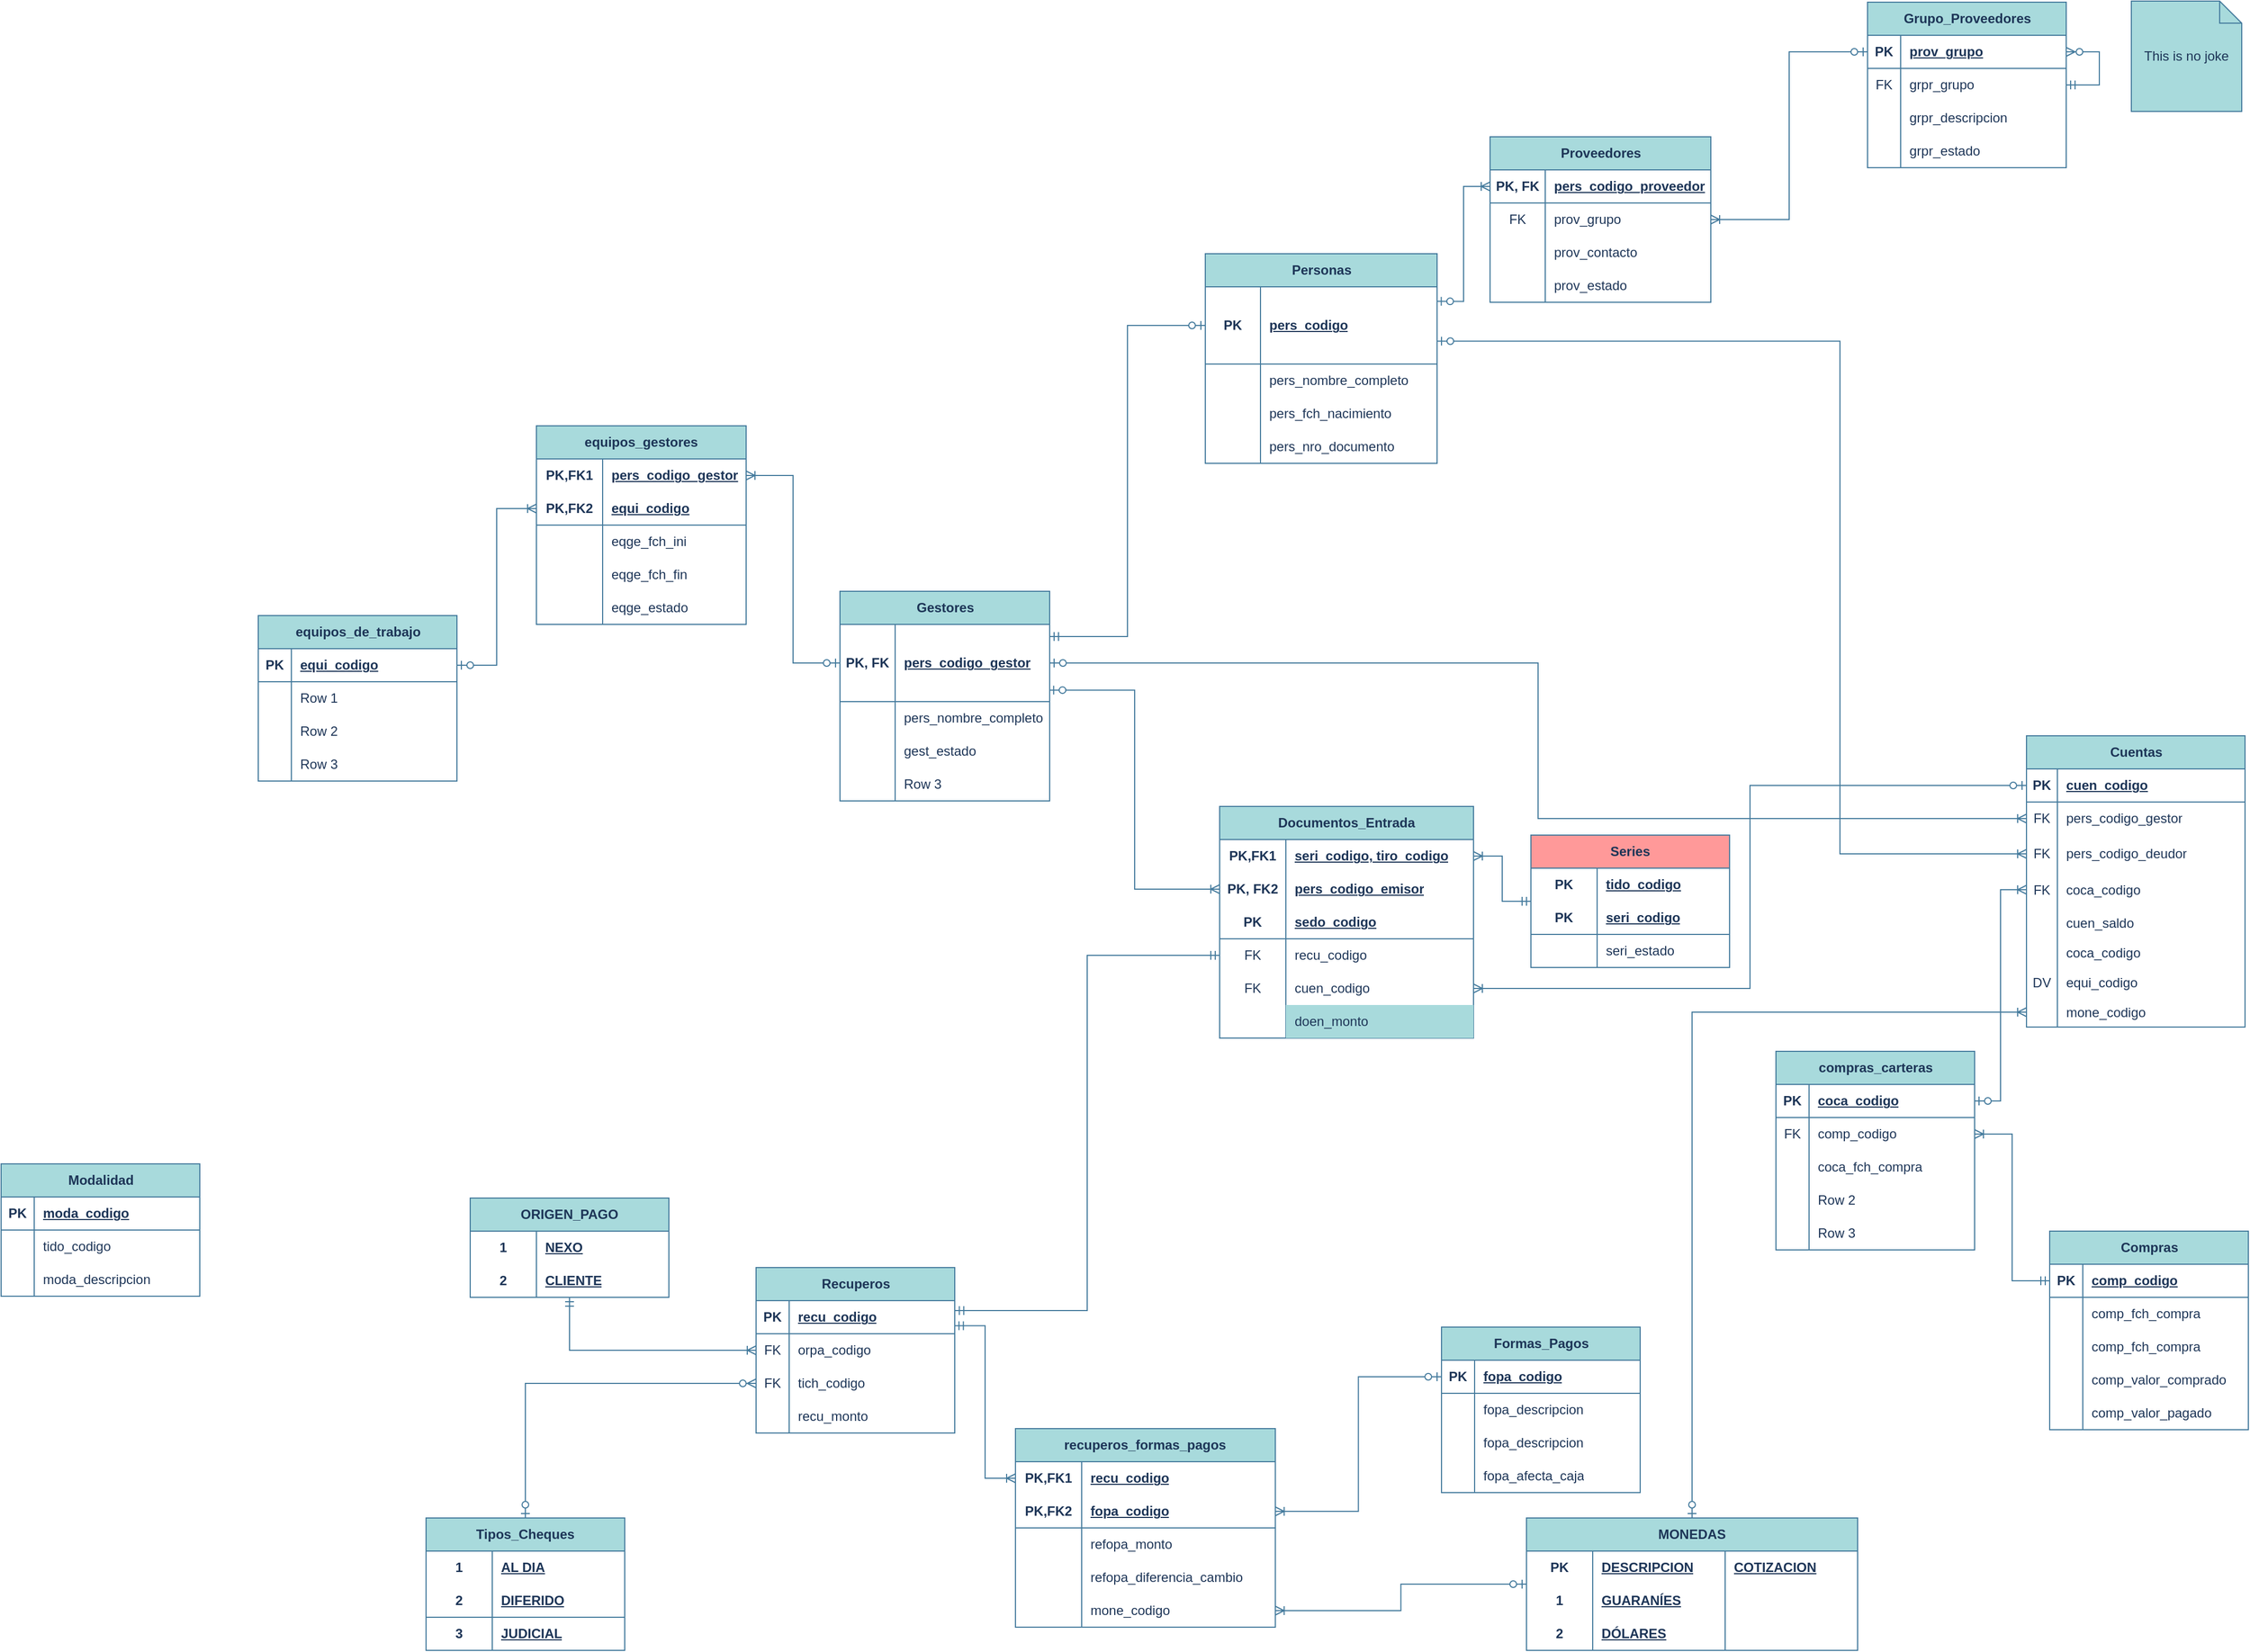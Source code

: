 <mxfile version="28.2.8">
  <diagram id="R2lEEEUBdFMjLlhIrx00" name="Page-1">
    <mxGraphModel dx="1322" dy="-1138" grid="0" gridSize="10" guides="0" tooltips="1" connect="1" arrows="1" fold="1" page="1" pageScale="1" pageWidth="2336" pageHeight="1654" math="0" shadow="0" extFonts="Permanent Marker^https://fonts.googleapis.com/css?family=Permanent+Marker">
      <root>
        <mxCell id="0" />
        <mxCell id="1" parent="0" />
        <object label="Cuentas" galois="" id="V1QRmU60_maCaisbARo_-14">
          <mxCell style="shape=table;startSize=30;container=1;collapsible=1;childLayout=tableLayout;fixedRows=1;rowLines=0;fontStyle=1;align=center;resizeLast=1;html=1;strokeColor=#457B9D;fontColor=#1D3557;fillColor=#A8DADC;labelBackgroundColor=none;" parent="1" vertex="1">
            <mxGeometry x="1940" y="2454" width="198" height="264" as="geometry" />
          </mxCell>
        </object>
        <mxCell id="V1QRmU60_maCaisbARo_-15" value="" style="shape=tableRow;horizontal=0;startSize=0;swimlaneHead=0;swimlaneBody=0;fillColor=none;collapsible=0;dropTarget=0;points=[[0,0.5],[1,0.5]];portConstraint=eastwest;top=0;left=0;right=0;bottom=1;strokeColor=#457B9D;fontColor=#1D3557;labelBackgroundColor=none;" parent="V1QRmU60_maCaisbARo_-14" vertex="1">
          <mxGeometry y="30" width="198" height="30" as="geometry" />
        </mxCell>
        <mxCell id="V1QRmU60_maCaisbARo_-16" value="PK" style="shape=partialRectangle;connectable=0;fillColor=none;top=0;left=0;bottom=0;right=0;fontStyle=1;overflow=hidden;whiteSpace=wrap;html=1;strokeColor=#457B9D;fontColor=#1D3557;labelBackgroundColor=none;" parent="V1QRmU60_maCaisbARo_-15" vertex="1">
          <mxGeometry width="28" height="30" as="geometry">
            <mxRectangle width="28" height="30" as="alternateBounds" />
          </mxGeometry>
        </mxCell>
        <mxCell id="V1QRmU60_maCaisbARo_-17" value="cuen_codigo" style="shape=partialRectangle;connectable=0;fillColor=none;top=0;left=0;bottom=0;right=0;align=left;spacingLeft=6;fontStyle=5;overflow=hidden;whiteSpace=wrap;html=1;strokeColor=#457B9D;fontColor=#1D3557;labelBackgroundColor=none;" parent="V1QRmU60_maCaisbARo_-15" vertex="1">
          <mxGeometry x="28" width="170" height="30" as="geometry">
            <mxRectangle width="170" height="30" as="alternateBounds" />
          </mxGeometry>
        </mxCell>
        <mxCell id="V1QRmU60_maCaisbARo_-18" value="" style="shape=tableRow;horizontal=0;startSize=0;swimlaneHead=0;swimlaneBody=0;fillColor=none;collapsible=0;dropTarget=0;points=[[0,0.5],[1,0.5]];portConstraint=eastwest;top=0;left=0;right=0;bottom=0;strokeColor=#457B9D;fontColor=#1D3557;labelBackgroundColor=none;" parent="V1QRmU60_maCaisbARo_-14" vertex="1">
          <mxGeometry y="60" width="198" height="30" as="geometry" />
        </mxCell>
        <mxCell id="V1QRmU60_maCaisbARo_-19" value="FK" style="shape=partialRectangle;connectable=0;fillColor=none;top=0;left=0;bottom=0;right=0;editable=1;overflow=hidden;whiteSpace=wrap;html=1;strokeColor=#457B9D;fontColor=#1D3557;labelBackgroundColor=none;" parent="V1QRmU60_maCaisbARo_-18" vertex="1">
          <mxGeometry width="28" height="30" as="geometry">
            <mxRectangle width="28" height="30" as="alternateBounds" />
          </mxGeometry>
        </mxCell>
        <mxCell id="V1QRmU60_maCaisbARo_-20" value="pers_codigo_gestor" style="shape=partialRectangle;connectable=0;fillColor=none;top=0;left=0;bottom=0;right=0;align=left;spacingLeft=6;overflow=hidden;whiteSpace=wrap;html=1;strokeColor=#457B9D;fontColor=#1D3557;labelBackgroundColor=none;" parent="V1QRmU60_maCaisbARo_-18" vertex="1">
          <mxGeometry x="28" width="170" height="30" as="geometry">
            <mxRectangle width="170" height="30" as="alternateBounds" />
          </mxGeometry>
        </mxCell>
        <mxCell id="V1QRmU60_maCaisbARo_-80" style="shape=tableRow;horizontal=0;startSize=0;swimlaneHead=0;swimlaneBody=0;fillColor=none;collapsible=0;dropTarget=0;points=[[0,0.5],[1,0.5]];portConstraint=eastwest;top=0;left=0;right=0;bottom=0;strokeColor=#457B9D;fontColor=#1D3557;labelBackgroundColor=none;" parent="V1QRmU60_maCaisbARo_-14" vertex="1">
          <mxGeometry y="90" width="198" height="33" as="geometry" />
        </mxCell>
        <mxCell id="V1QRmU60_maCaisbARo_-81" value="FK" style="shape=partialRectangle;connectable=0;fillColor=none;top=0;left=0;bottom=0;right=0;editable=1;overflow=hidden;whiteSpace=wrap;html=1;strokeColor=#457B9D;fontColor=#1D3557;labelBackgroundColor=none;" parent="V1QRmU60_maCaisbARo_-80" vertex="1">
          <mxGeometry width="28" height="33" as="geometry">
            <mxRectangle width="28" height="33" as="alternateBounds" />
          </mxGeometry>
        </mxCell>
        <mxCell id="V1QRmU60_maCaisbARo_-82" value="pers_codigo_deudor" style="shape=partialRectangle;connectable=0;fillColor=none;top=0;left=0;bottom=0;right=0;align=left;spacingLeft=6;overflow=hidden;whiteSpace=wrap;html=1;strokeColor=#457B9D;fontColor=#1D3557;convertToSvg=1;labelBackgroundColor=none;" parent="V1QRmU60_maCaisbARo_-80" vertex="1">
          <mxGeometry x="28" width="170" height="33" as="geometry">
            <mxRectangle width="170" height="33" as="alternateBounds" />
          </mxGeometry>
        </mxCell>
        <mxCell id="LHTyLfZbqkuC3GhBX_H3-243" style="shape=tableRow;horizontal=0;startSize=0;swimlaneHead=0;swimlaneBody=0;fillColor=none;collapsible=0;dropTarget=0;points=[[0,0.5],[1,0.5]];portConstraint=eastwest;top=0;left=0;right=0;bottom=0;strokeColor=#457B9D;fontColor=#1D3557;labelBackgroundColor=none;" parent="V1QRmU60_maCaisbARo_-14" vertex="1">
          <mxGeometry y="123" width="198" height="33" as="geometry" />
        </mxCell>
        <mxCell id="LHTyLfZbqkuC3GhBX_H3-244" value="FK" style="shape=partialRectangle;connectable=0;fillColor=none;top=0;left=0;bottom=0;right=0;editable=1;overflow=hidden;whiteSpace=wrap;html=1;strokeColor=#457B9D;fontColor=#1D3557;labelBackgroundColor=none;" parent="LHTyLfZbqkuC3GhBX_H3-243" vertex="1">
          <mxGeometry width="28" height="33" as="geometry">
            <mxRectangle width="28" height="33" as="alternateBounds" />
          </mxGeometry>
        </mxCell>
        <mxCell id="LHTyLfZbqkuC3GhBX_H3-245" value="coca_codigo" style="shape=partialRectangle;connectable=0;fillColor=none;top=0;left=0;bottom=0;right=0;align=left;spacingLeft=6;overflow=hidden;whiteSpace=wrap;html=1;strokeColor=#457B9D;fontColor=#1D3557;convertToSvg=1;labelBackgroundColor=none;" parent="LHTyLfZbqkuC3GhBX_H3-243" vertex="1">
          <mxGeometry x="28" width="170" height="33" as="geometry">
            <mxRectangle width="170" height="33" as="alternateBounds" />
          </mxGeometry>
        </mxCell>
        <mxCell id="V1QRmU60_maCaisbARo_-89" style="shape=tableRow;horizontal=0;startSize=0;swimlaneHead=0;swimlaneBody=0;fillColor=none;collapsible=0;dropTarget=0;points=[[0,0.5],[1,0.5]];portConstraint=eastwest;top=0;left=0;right=0;bottom=0;strokeColor=#457B9D;fontColor=#1D3557;labelBackgroundColor=none;" parent="V1QRmU60_maCaisbARo_-14" vertex="1">
          <mxGeometry y="156" width="198" height="27" as="geometry" />
        </mxCell>
        <mxCell id="V1QRmU60_maCaisbARo_-90" style="shape=partialRectangle;connectable=0;fillColor=none;top=0;left=0;bottom=0;right=0;editable=1;overflow=hidden;whiteSpace=wrap;html=1;strokeColor=#457B9D;fontColor=#1D3557;labelBackgroundColor=none;" parent="V1QRmU60_maCaisbARo_-89" vertex="1">
          <mxGeometry width="28" height="27" as="geometry">
            <mxRectangle width="28" height="27" as="alternateBounds" />
          </mxGeometry>
        </mxCell>
        <mxCell id="V1QRmU60_maCaisbARo_-91" value="cuen_saldo" style="shape=partialRectangle;connectable=0;fillColor=none;top=0;left=0;bottom=0;right=0;align=left;spacingLeft=6;overflow=hidden;whiteSpace=wrap;html=1;strokeColor=#457B9D;fontColor=#1D3557;convertToSvg=1;labelBackgroundColor=none;" parent="V1QRmU60_maCaisbARo_-89" vertex="1">
          <mxGeometry x="28" width="170" height="27" as="geometry">
            <mxRectangle width="170" height="27" as="alternateBounds" />
          </mxGeometry>
        </mxCell>
        <mxCell id="V1QRmU60_maCaisbARo_-104" style="shape=tableRow;horizontal=0;startSize=0;swimlaneHead=0;swimlaneBody=0;fillColor=none;collapsible=0;dropTarget=0;points=[[0,0.5],[1,0.5]];portConstraint=eastwest;top=0;left=0;right=0;bottom=0;strokeColor=#457B9D;fontColor=#1D3557;labelBackgroundColor=none;" parent="V1QRmU60_maCaisbARo_-14" vertex="1">
          <mxGeometry y="183" width="198" height="27" as="geometry" />
        </mxCell>
        <mxCell id="V1QRmU60_maCaisbARo_-105" style="shape=partialRectangle;connectable=0;fillColor=none;top=0;left=0;bottom=0;right=0;editable=1;overflow=hidden;whiteSpace=wrap;html=1;strokeColor=#457B9D;fontColor=#1D3557;labelBackgroundColor=none;" parent="V1QRmU60_maCaisbARo_-104" vertex="1">
          <mxGeometry width="28" height="27" as="geometry">
            <mxRectangle width="28" height="27" as="alternateBounds" />
          </mxGeometry>
        </mxCell>
        <mxCell id="V1QRmU60_maCaisbARo_-106" value="coca_codigo" style="shape=partialRectangle;connectable=0;fillColor=none;top=0;left=0;bottom=0;right=0;align=left;spacingLeft=6;overflow=hidden;whiteSpace=wrap;html=1;strokeColor=#457B9D;fontColor=#1D3557;convertToSvg=1;labelBackgroundColor=none;" parent="V1QRmU60_maCaisbARo_-104" vertex="1">
          <mxGeometry x="28" width="170" height="27" as="geometry">
            <mxRectangle width="170" height="27" as="alternateBounds" />
          </mxGeometry>
        </mxCell>
        <mxCell id="LHTyLfZbqkuC3GhBX_H3-79" style="shape=tableRow;horizontal=0;startSize=0;swimlaneHead=0;swimlaneBody=0;fillColor=none;collapsible=0;dropTarget=0;points=[[0,0.5],[1,0.5]];portConstraint=eastwest;top=0;left=0;right=0;bottom=0;strokeColor=#457B9D;fontColor=#1D3557;labelBackgroundColor=none;" parent="V1QRmU60_maCaisbARo_-14" vertex="1">
          <mxGeometry y="210" width="198" height="27" as="geometry" />
        </mxCell>
        <mxCell id="LHTyLfZbqkuC3GhBX_H3-80" value="DV" style="shape=partialRectangle;connectable=0;fillColor=none;top=0;left=0;bottom=0;right=0;editable=1;overflow=hidden;whiteSpace=wrap;html=1;strokeColor=#457B9D;fontColor=#1D3557;labelBackgroundColor=none;" parent="LHTyLfZbqkuC3GhBX_H3-79" vertex="1">
          <mxGeometry width="28" height="27" as="geometry">
            <mxRectangle width="28" height="27" as="alternateBounds" />
          </mxGeometry>
        </mxCell>
        <mxCell id="LHTyLfZbqkuC3GhBX_H3-81" value="equi_codigo" style="shape=partialRectangle;connectable=0;fillColor=none;top=0;left=0;bottom=0;right=0;align=left;spacingLeft=6;overflow=hidden;whiteSpace=wrap;html=1;strokeColor=#457B9D;fontColor=#1D3557;convertToSvg=1;labelBackgroundColor=none;" parent="LHTyLfZbqkuC3GhBX_H3-79" vertex="1">
          <mxGeometry x="28" width="170" height="27" as="geometry">
            <mxRectangle width="170" height="27" as="alternateBounds" />
          </mxGeometry>
        </mxCell>
        <mxCell id="-ciAj8Rz8H5Zi9YniBFJ-14" style="shape=tableRow;horizontal=0;startSize=0;swimlaneHead=0;swimlaneBody=0;fillColor=none;collapsible=0;dropTarget=0;points=[[0,0.5],[1,0.5]];portConstraint=eastwest;top=0;left=0;right=0;bottom=0;strokeColor=#457B9D;fontColor=#1D3557;labelBackgroundColor=none;" vertex="1" parent="V1QRmU60_maCaisbARo_-14">
          <mxGeometry y="237" width="198" height="27" as="geometry" />
        </mxCell>
        <mxCell id="-ciAj8Rz8H5Zi9YniBFJ-15" style="shape=partialRectangle;connectable=0;fillColor=none;top=0;left=0;bottom=0;right=0;editable=1;overflow=hidden;whiteSpace=wrap;html=1;strokeColor=#457B9D;fontColor=#1D3557;labelBackgroundColor=none;" vertex="1" parent="-ciAj8Rz8H5Zi9YniBFJ-14">
          <mxGeometry width="28" height="27" as="geometry">
            <mxRectangle width="28" height="27" as="alternateBounds" />
          </mxGeometry>
        </mxCell>
        <mxCell id="-ciAj8Rz8H5Zi9YniBFJ-16" value="mone_codigo" style="shape=partialRectangle;connectable=0;fillColor=none;top=0;left=0;bottom=0;right=0;align=left;spacingLeft=6;overflow=hidden;whiteSpace=wrap;html=1;strokeColor=#457B9D;fontColor=#1D3557;convertToSvg=1;labelBackgroundColor=none;" vertex="1" parent="-ciAj8Rz8H5Zi9YniBFJ-14">
          <mxGeometry x="28" width="170" height="27" as="geometry">
            <mxRectangle width="170" height="27" as="alternateBounds" />
          </mxGeometry>
        </mxCell>
        <mxCell id="V1QRmU60_maCaisbARo_-135" value="Gestores" style="shape=table;startSize=30;container=1;collapsible=1;childLayout=tableLayout;fixedRows=1;rowLines=0;fontStyle=1;align=center;resizeLast=1;html=1;strokeColor=#457B9D;fontColor=#1D3557;fillColor=#A8DADC;labelBackgroundColor=none;" parent="1" vertex="1">
          <mxGeometry x="865" y="2323" width="190" height="190" as="geometry" />
        </mxCell>
        <mxCell id="V1QRmU60_maCaisbARo_-136" value="" style="shape=tableRow;horizontal=0;startSize=0;swimlaneHead=0;swimlaneBody=0;fillColor=none;collapsible=0;dropTarget=0;points=[[0,0.5],[1,0.5]];portConstraint=eastwest;top=0;left=0;right=0;bottom=1;strokeColor=#457B9D;fontColor=#1D3557;labelBackgroundColor=none;" parent="V1QRmU60_maCaisbARo_-135" vertex="1">
          <mxGeometry y="30" width="190" height="70" as="geometry" />
        </mxCell>
        <mxCell id="V1QRmU60_maCaisbARo_-137" value="PK, FK" style="shape=partialRectangle;connectable=0;fillColor=none;top=0;left=0;bottom=0;right=0;fontStyle=1;overflow=hidden;whiteSpace=wrap;html=1;strokeColor=#457B9D;fontColor=#1D3557;labelBackgroundColor=none;" parent="V1QRmU60_maCaisbARo_-136" vertex="1">
          <mxGeometry width="50" height="70" as="geometry">
            <mxRectangle width="50" height="70" as="alternateBounds" />
          </mxGeometry>
        </mxCell>
        <mxCell id="V1QRmU60_maCaisbARo_-138" value="pers_codigo_gestor" style="shape=partialRectangle;connectable=0;fillColor=none;top=0;left=0;bottom=0;right=0;align=left;spacingLeft=6;fontStyle=5;overflow=hidden;whiteSpace=wrap;html=1;strokeColor=#457B9D;fontColor=#1D3557;labelBackgroundColor=none;" parent="V1QRmU60_maCaisbARo_-136" vertex="1">
          <mxGeometry x="50" width="140" height="70" as="geometry">
            <mxRectangle width="140" height="70" as="alternateBounds" />
          </mxGeometry>
        </mxCell>
        <mxCell id="V1QRmU60_maCaisbARo_-139" value="" style="shape=tableRow;horizontal=0;startSize=0;swimlaneHead=0;swimlaneBody=0;fillColor=none;collapsible=0;dropTarget=0;points=[[0,0.5],[1,0.5]];portConstraint=eastwest;top=0;left=0;right=0;bottom=0;strokeColor=#457B9D;fontColor=#1D3557;labelBackgroundColor=none;" parent="V1QRmU60_maCaisbARo_-135" vertex="1">
          <mxGeometry y="100" width="190" height="30" as="geometry" />
        </mxCell>
        <mxCell id="V1QRmU60_maCaisbARo_-140" value="" style="shape=partialRectangle;connectable=0;fillColor=none;top=0;left=0;bottom=0;right=0;editable=1;overflow=hidden;whiteSpace=wrap;html=1;strokeColor=#457B9D;fontColor=#1D3557;labelBackgroundColor=none;" parent="V1QRmU60_maCaisbARo_-139" vertex="1">
          <mxGeometry width="50" height="30" as="geometry">
            <mxRectangle width="50" height="30" as="alternateBounds" />
          </mxGeometry>
        </mxCell>
        <mxCell id="V1QRmU60_maCaisbARo_-141" value="pers_nombre_completo" style="shape=partialRectangle;connectable=0;fillColor=none;top=0;left=0;bottom=0;right=0;align=left;spacingLeft=6;overflow=hidden;whiteSpace=wrap;html=1;strokeColor=#457B9D;fontColor=#1D3557;labelBackgroundColor=none;" parent="V1QRmU60_maCaisbARo_-139" vertex="1">
          <mxGeometry x="50" width="140" height="30" as="geometry">
            <mxRectangle width="140" height="30" as="alternateBounds" />
          </mxGeometry>
        </mxCell>
        <mxCell id="V1QRmU60_maCaisbARo_-142" value="" style="shape=tableRow;horizontal=0;startSize=0;swimlaneHead=0;swimlaneBody=0;fillColor=none;collapsible=0;dropTarget=0;points=[[0,0.5],[1,0.5]];portConstraint=eastwest;top=0;left=0;right=0;bottom=0;strokeColor=#457B9D;fontColor=#1D3557;labelBackgroundColor=none;" parent="V1QRmU60_maCaisbARo_-135" vertex="1">
          <mxGeometry y="130" width="190" height="30" as="geometry" />
        </mxCell>
        <mxCell id="V1QRmU60_maCaisbARo_-143" value="" style="shape=partialRectangle;connectable=0;fillColor=none;top=0;left=0;bottom=0;right=0;editable=1;overflow=hidden;whiteSpace=wrap;html=1;strokeColor=#457B9D;fontColor=#1D3557;labelBackgroundColor=none;" parent="V1QRmU60_maCaisbARo_-142" vertex="1">
          <mxGeometry width="50" height="30" as="geometry">
            <mxRectangle width="50" height="30" as="alternateBounds" />
          </mxGeometry>
        </mxCell>
        <mxCell id="V1QRmU60_maCaisbARo_-144" value="gest_estado" style="shape=partialRectangle;connectable=0;fillColor=none;top=0;left=0;bottom=0;right=0;align=left;spacingLeft=6;overflow=hidden;whiteSpace=wrap;html=1;strokeColor=#457B9D;fontColor=#1D3557;labelBackgroundColor=none;" parent="V1QRmU60_maCaisbARo_-142" vertex="1">
          <mxGeometry x="50" width="140" height="30" as="geometry">
            <mxRectangle width="140" height="30" as="alternateBounds" />
          </mxGeometry>
        </mxCell>
        <mxCell id="V1QRmU60_maCaisbARo_-145" value="" style="shape=tableRow;horizontal=0;startSize=0;swimlaneHead=0;swimlaneBody=0;fillColor=none;collapsible=0;dropTarget=0;points=[[0,0.5],[1,0.5]];portConstraint=eastwest;top=0;left=0;right=0;bottom=0;strokeColor=#457B9D;fontColor=#1D3557;labelBackgroundColor=none;" parent="V1QRmU60_maCaisbARo_-135" vertex="1">
          <mxGeometry y="160" width="190" height="30" as="geometry" />
        </mxCell>
        <mxCell id="V1QRmU60_maCaisbARo_-146" value="" style="shape=partialRectangle;connectable=0;fillColor=none;top=0;left=0;bottom=0;right=0;editable=1;overflow=hidden;whiteSpace=wrap;html=1;strokeColor=#457B9D;fontColor=#1D3557;labelBackgroundColor=none;" parent="V1QRmU60_maCaisbARo_-145" vertex="1">
          <mxGeometry width="50" height="30" as="geometry">
            <mxRectangle width="50" height="30" as="alternateBounds" />
          </mxGeometry>
        </mxCell>
        <mxCell id="V1QRmU60_maCaisbARo_-147" value="Row 3" style="shape=partialRectangle;connectable=0;fillColor=none;top=0;left=0;bottom=0;right=0;align=left;spacingLeft=6;overflow=hidden;whiteSpace=wrap;html=1;strokeColor=#457B9D;fontColor=#1D3557;labelBackgroundColor=none;" parent="V1QRmU60_maCaisbARo_-145" vertex="1">
          <mxGeometry x="50" width="140" height="30" as="geometry">
            <mxRectangle width="140" height="30" as="alternateBounds" />
          </mxGeometry>
        </mxCell>
        <mxCell id="V1QRmU60_maCaisbARo_-148" value="" style="edgeStyle=orthogonalEdgeStyle;fontSize=12;html=1;endArrow=ERzeroToOne;startArrow=ERmandOne;rounded=0;strokeColor=#457B9D;fontColor=default;fillColor=#A8DADC;exitX=1;exitY=0.157;exitDx=0;exitDy=0;entryX=0;entryY=0.5;entryDx=0;entryDy=0;labelBackgroundColor=none;exitPerimeter=0;" parent="1" source="V1QRmU60_maCaisbARo_-136" target="V1QRmU60_maCaisbARo_-108" edge="1">
          <mxGeometry width="100" height="100" relative="1" as="geometry">
            <mxPoint x="1840" y="2710" as="sourcePoint" />
            <mxPoint x="1940" y="2610" as="targetPoint" />
          </mxGeometry>
        </mxCell>
        <mxCell id="V1QRmU60_maCaisbARo_-162" value="equipos_de_trabajo" style="shape=table;startSize=30;container=1;collapsible=1;childLayout=tableLayout;fixedRows=1;rowLines=0;fontStyle=1;align=center;resizeLast=1;html=1;strokeColor=#457B9D;fontColor=#1D3557;fillColor=#A8DADC;labelBackgroundColor=none;" parent="1" vertex="1">
          <mxGeometry x="338" y="2345" width="180" height="150" as="geometry" />
        </mxCell>
        <mxCell id="V1QRmU60_maCaisbARo_-163" value="" style="shape=tableRow;horizontal=0;startSize=0;swimlaneHead=0;swimlaneBody=0;fillColor=none;collapsible=0;dropTarget=0;points=[[0,0.5],[1,0.5]];portConstraint=eastwest;top=0;left=0;right=0;bottom=1;strokeColor=#457B9D;fontColor=#1D3557;labelBackgroundColor=none;" parent="V1QRmU60_maCaisbARo_-162" vertex="1">
          <mxGeometry y="30" width="180" height="30" as="geometry" />
        </mxCell>
        <mxCell id="V1QRmU60_maCaisbARo_-164" value="PK" style="shape=partialRectangle;connectable=0;fillColor=none;top=0;left=0;bottom=0;right=0;fontStyle=1;overflow=hidden;whiteSpace=wrap;html=1;strokeColor=#457B9D;fontColor=#1D3557;labelBackgroundColor=none;" parent="V1QRmU60_maCaisbARo_-163" vertex="1">
          <mxGeometry width="30" height="30" as="geometry">
            <mxRectangle width="30" height="30" as="alternateBounds" />
          </mxGeometry>
        </mxCell>
        <mxCell id="V1QRmU60_maCaisbARo_-165" value="equi_codigo" style="shape=partialRectangle;connectable=0;fillColor=none;top=0;left=0;bottom=0;right=0;align=left;spacingLeft=6;fontStyle=5;overflow=hidden;whiteSpace=wrap;html=1;strokeColor=#457B9D;fontColor=#1D3557;labelBackgroundColor=none;" parent="V1QRmU60_maCaisbARo_-163" vertex="1">
          <mxGeometry x="30" width="150" height="30" as="geometry">
            <mxRectangle width="150" height="30" as="alternateBounds" />
          </mxGeometry>
        </mxCell>
        <mxCell id="V1QRmU60_maCaisbARo_-166" value="" style="shape=tableRow;horizontal=0;startSize=0;swimlaneHead=0;swimlaneBody=0;fillColor=none;collapsible=0;dropTarget=0;points=[[0,0.5],[1,0.5]];portConstraint=eastwest;top=0;left=0;right=0;bottom=0;strokeColor=#457B9D;fontColor=#1D3557;labelBackgroundColor=none;" parent="V1QRmU60_maCaisbARo_-162" vertex="1">
          <mxGeometry y="60" width="180" height="30" as="geometry" />
        </mxCell>
        <mxCell id="V1QRmU60_maCaisbARo_-167" value="" style="shape=partialRectangle;connectable=0;fillColor=none;top=0;left=0;bottom=0;right=0;editable=1;overflow=hidden;whiteSpace=wrap;html=1;strokeColor=#457B9D;fontColor=#1D3557;labelBackgroundColor=none;" parent="V1QRmU60_maCaisbARo_-166" vertex="1">
          <mxGeometry width="30" height="30" as="geometry">
            <mxRectangle width="30" height="30" as="alternateBounds" />
          </mxGeometry>
        </mxCell>
        <mxCell id="V1QRmU60_maCaisbARo_-168" value="Row 1" style="shape=partialRectangle;connectable=0;fillColor=none;top=0;left=0;bottom=0;right=0;align=left;spacingLeft=6;overflow=hidden;whiteSpace=wrap;html=1;strokeColor=#457B9D;fontColor=#1D3557;labelBackgroundColor=none;" parent="V1QRmU60_maCaisbARo_-166" vertex="1">
          <mxGeometry x="30" width="150" height="30" as="geometry">
            <mxRectangle width="150" height="30" as="alternateBounds" />
          </mxGeometry>
        </mxCell>
        <mxCell id="V1QRmU60_maCaisbARo_-169" value="" style="shape=tableRow;horizontal=0;startSize=0;swimlaneHead=0;swimlaneBody=0;fillColor=none;collapsible=0;dropTarget=0;points=[[0,0.5],[1,0.5]];portConstraint=eastwest;top=0;left=0;right=0;bottom=0;strokeColor=#457B9D;fontColor=#1D3557;labelBackgroundColor=none;" parent="V1QRmU60_maCaisbARo_-162" vertex="1">
          <mxGeometry y="90" width="180" height="30" as="geometry" />
        </mxCell>
        <mxCell id="V1QRmU60_maCaisbARo_-170" value="" style="shape=partialRectangle;connectable=0;fillColor=none;top=0;left=0;bottom=0;right=0;editable=1;overflow=hidden;whiteSpace=wrap;html=1;strokeColor=#457B9D;fontColor=#1D3557;labelBackgroundColor=none;" parent="V1QRmU60_maCaisbARo_-169" vertex="1">
          <mxGeometry width="30" height="30" as="geometry">
            <mxRectangle width="30" height="30" as="alternateBounds" />
          </mxGeometry>
        </mxCell>
        <mxCell id="V1QRmU60_maCaisbARo_-171" value="Row 2" style="shape=partialRectangle;connectable=0;fillColor=none;top=0;left=0;bottom=0;right=0;align=left;spacingLeft=6;overflow=hidden;whiteSpace=wrap;html=1;strokeColor=#457B9D;fontColor=#1D3557;labelBackgroundColor=none;" parent="V1QRmU60_maCaisbARo_-169" vertex="1">
          <mxGeometry x="30" width="150" height="30" as="geometry">
            <mxRectangle width="150" height="30" as="alternateBounds" />
          </mxGeometry>
        </mxCell>
        <mxCell id="V1QRmU60_maCaisbARo_-172" value="" style="shape=tableRow;horizontal=0;startSize=0;swimlaneHead=0;swimlaneBody=0;fillColor=none;collapsible=0;dropTarget=0;points=[[0,0.5],[1,0.5]];portConstraint=eastwest;top=0;left=0;right=0;bottom=0;strokeColor=#457B9D;fontColor=#1D3557;labelBackgroundColor=none;" parent="V1QRmU60_maCaisbARo_-162" vertex="1">
          <mxGeometry y="120" width="180" height="30" as="geometry" />
        </mxCell>
        <mxCell id="V1QRmU60_maCaisbARo_-173" value="" style="shape=partialRectangle;connectable=0;fillColor=none;top=0;left=0;bottom=0;right=0;editable=1;overflow=hidden;whiteSpace=wrap;html=1;strokeColor=#457B9D;fontColor=#1D3557;labelBackgroundColor=none;" parent="V1QRmU60_maCaisbARo_-172" vertex="1">
          <mxGeometry width="30" height="30" as="geometry">
            <mxRectangle width="30" height="30" as="alternateBounds" />
          </mxGeometry>
        </mxCell>
        <mxCell id="V1QRmU60_maCaisbARo_-174" value="Row 3" style="shape=partialRectangle;connectable=0;fillColor=none;top=0;left=0;bottom=0;right=0;align=left;spacingLeft=6;overflow=hidden;whiteSpace=wrap;html=1;strokeColor=#457B9D;fontColor=#1D3557;labelBackgroundColor=none;" parent="V1QRmU60_maCaisbARo_-172" vertex="1">
          <mxGeometry x="30" width="150" height="30" as="geometry">
            <mxRectangle width="150" height="30" as="alternateBounds" />
          </mxGeometry>
        </mxCell>
        <mxCell id="LHTyLfZbqkuC3GhBX_H3-2" value="" style="edgeStyle=orthogonalEdgeStyle;fontSize=12;html=1;endArrow=ERoneToMany;startArrow=ERzeroToOne;rounded=0;exitX=0;exitY=0.5;exitDx=0;exitDy=0;entryX=1;entryY=0.5;entryDx=0;entryDy=0;labelBackgroundColor=none;strokeColor=#457B9D;fontColor=default;" parent="1" source="V1QRmU60_maCaisbARo_-136" target="LHTyLfZbqkuC3GhBX_H3-9" edge="1">
          <mxGeometry width="100" height="100" relative="1" as="geometry">
            <mxPoint x="1570" y="2790" as="sourcePoint" />
            <mxPoint x="1590" y="2730" as="targetPoint" />
          </mxGeometry>
        </mxCell>
        <mxCell id="LHTyLfZbqkuC3GhBX_H3-4" value="" style="edgeStyle=orthogonalEdgeStyle;fontSize=12;html=1;endArrow=ERoneToMany;startArrow=ERzeroToOne;rounded=0;entryX=0;entryY=0.5;entryDx=0;entryDy=0;exitX=1;exitY=0.5;exitDx=0;exitDy=0;labelBackgroundColor=none;strokeColor=#457B9D;fontColor=default;" parent="1" source="V1QRmU60_maCaisbARo_-163" target="LHTyLfZbqkuC3GhBX_H3-12" edge="1">
          <mxGeometry width="100" height="100" relative="1" as="geometry">
            <mxPoint x="1360" y="2800" as="sourcePoint" />
            <mxPoint x="1920" y="2820" as="targetPoint" />
          </mxGeometry>
        </mxCell>
        <mxCell id="LHTyLfZbqkuC3GhBX_H3-5" value="" style="edgeStyle=orthogonalEdgeStyle;fontSize=12;html=1;endArrow=ERoneToMany;startArrow=ERzeroToOne;rounded=0;labelBackgroundColor=none;strokeColor=#457B9D;fontColor=default;exitX=1;exitY=0.704;exitDx=0;exitDy=0;exitPerimeter=0;" parent="1" source="V1QRmU60_maCaisbARo_-108" target="V1QRmU60_maCaisbARo_-80" edge="1">
          <mxGeometry width="100" height="100" relative="1" as="geometry">
            <mxPoint x="2050" y="2820" as="sourcePoint" />
            <mxPoint x="1830" y="2740" as="targetPoint" />
            <Array as="points">
              <mxPoint x="1771" y="2096" />
              <mxPoint x="1771" y="2561" />
            </Array>
          </mxGeometry>
        </mxCell>
        <mxCell id="V1QRmU60_maCaisbARo_-107" value="Personas" style="shape=table;startSize=30;container=1;collapsible=1;childLayout=tableLayout;fixedRows=1;rowLines=0;fontStyle=1;align=center;resizeLast=1;html=1;strokeColor=#457B9D;fontColor=#1D3557;fillColor=#A8DADC;labelBackgroundColor=none;" parent="1" vertex="1">
          <mxGeometry x="1196" y="2017" width="210" height="190" as="geometry" />
        </mxCell>
        <mxCell id="V1QRmU60_maCaisbARo_-108" value="" style="shape=tableRow;horizontal=0;startSize=0;swimlaneHead=0;swimlaneBody=0;fillColor=none;collapsible=0;dropTarget=0;points=[[0.11,0.96,0,0,0],[0.5,0.96,0,0,0],[0.99,0.96,0,0,0]];portConstraint=eastwest;top=0;left=0;right=0;bottom=1;strokeColor=#457B9D;fontColor=#1D3557;labelBackgroundColor=none;" parent="V1QRmU60_maCaisbARo_-107" vertex="1">
          <mxGeometry y="30" width="210" height="70" as="geometry" />
        </mxCell>
        <mxCell id="V1QRmU60_maCaisbARo_-109" value="PK" style="shape=partialRectangle;connectable=0;fillColor=none;top=0;left=0;bottom=0;right=0;fontStyle=1;overflow=hidden;whiteSpace=wrap;html=1;strokeColor=#457B9D;fontColor=#1D3557;labelBackgroundColor=none;" parent="V1QRmU60_maCaisbARo_-108" vertex="1">
          <mxGeometry width="50" height="70" as="geometry">
            <mxRectangle width="50" height="70" as="alternateBounds" />
          </mxGeometry>
        </mxCell>
        <mxCell id="V1QRmU60_maCaisbARo_-110" value="pers_codigo" style="shape=partialRectangle;connectable=0;fillColor=none;top=0;left=0;bottom=0;right=0;align=left;spacingLeft=6;fontStyle=5;overflow=hidden;whiteSpace=wrap;html=1;strokeColor=#457B9D;fontColor=#1D3557;labelBackgroundColor=none;" parent="V1QRmU60_maCaisbARo_-108" vertex="1">
          <mxGeometry x="50" width="160" height="70" as="geometry">
            <mxRectangle width="160" height="70" as="alternateBounds" />
          </mxGeometry>
        </mxCell>
        <mxCell id="V1QRmU60_maCaisbARo_-111" value="" style="shape=tableRow;horizontal=0;startSize=0;swimlaneHead=0;swimlaneBody=0;fillColor=none;collapsible=0;dropTarget=0;points=[[0,0.5],[1,0.5]];portConstraint=eastwest;top=0;left=0;right=0;bottom=0;strokeColor=#457B9D;fontColor=#1D3557;labelBackgroundColor=none;" parent="V1QRmU60_maCaisbARo_-107" vertex="1">
          <mxGeometry y="100" width="210" height="30" as="geometry" />
        </mxCell>
        <mxCell id="V1QRmU60_maCaisbARo_-112" value="" style="shape=partialRectangle;connectable=0;fillColor=none;top=0;left=0;bottom=0;right=0;editable=1;overflow=hidden;whiteSpace=wrap;html=1;strokeColor=#457B9D;fontColor=#1D3557;labelBackgroundColor=none;" parent="V1QRmU60_maCaisbARo_-111" vertex="1">
          <mxGeometry width="50" height="30" as="geometry">
            <mxRectangle width="50" height="30" as="alternateBounds" />
          </mxGeometry>
        </mxCell>
        <mxCell id="V1QRmU60_maCaisbARo_-113" value="pers_nombre_completo" style="shape=partialRectangle;connectable=0;fillColor=none;top=0;left=0;bottom=0;right=0;align=left;spacingLeft=6;overflow=hidden;whiteSpace=wrap;html=1;strokeColor=#457B9D;fontColor=#1D3557;labelBackgroundColor=none;" parent="V1QRmU60_maCaisbARo_-111" vertex="1">
          <mxGeometry x="50" width="160" height="30" as="geometry">
            <mxRectangle width="160" height="30" as="alternateBounds" />
          </mxGeometry>
        </mxCell>
        <mxCell id="V1QRmU60_maCaisbARo_-114" value="" style="shape=tableRow;horizontal=0;startSize=0;swimlaneHead=0;swimlaneBody=0;fillColor=none;collapsible=0;dropTarget=0;points=[[0,0.5],[1,0.5]];portConstraint=eastwest;top=0;left=0;right=0;bottom=0;strokeColor=#457B9D;fontColor=#1D3557;labelBackgroundColor=none;" parent="V1QRmU60_maCaisbARo_-107" vertex="1">
          <mxGeometry y="130" width="210" height="30" as="geometry" />
        </mxCell>
        <mxCell id="V1QRmU60_maCaisbARo_-115" value="" style="shape=partialRectangle;connectable=0;fillColor=none;top=0;left=0;bottom=0;right=0;editable=1;overflow=hidden;whiteSpace=wrap;html=1;strokeColor=#457B9D;fontColor=#1D3557;labelBackgroundColor=none;" parent="V1QRmU60_maCaisbARo_-114" vertex="1">
          <mxGeometry width="50" height="30" as="geometry">
            <mxRectangle width="50" height="30" as="alternateBounds" />
          </mxGeometry>
        </mxCell>
        <mxCell id="V1QRmU60_maCaisbARo_-116" value="pers_fch_nacimiento" style="shape=partialRectangle;connectable=0;fillColor=none;top=0;left=0;bottom=0;right=0;align=left;spacingLeft=6;overflow=hidden;whiteSpace=wrap;html=1;strokeColor=#457B9D;fontColor=#1D3557;labelBackgroundColor=none;" parent="V1QRmU60_maCaisbARo_-114" vertex="1">
          <mxGeometry x="50" width="160" height="30" as="geometry">
            <mxRectangle width="160" height="30" as="alternateBounds" />
          </mxGeometry>
        </mxCell>
        <mxCell id="V1QRmU60_maCaisbARo_-117" value="" style="shape=tableRow;horizontal=0;startSize=0;swimlaneHead=0;swimlaneBody=0;fillColor=none;collapsible=0;dropTarget=0;points=[[0,0.5],[1,0.5]];portConstraint=eastwest;top=0;left=0;right=0;bottom=0;strokeColor=#457B9D;fontColor=#1D3557;labelBackgroundColor=none;" parent="V1QRmU60_maCaisbARo_-107" vertex="1">
          <mxGeometry y="160" width="210" height="30" as="geometry" />
        </mxCell>
        <mxCell id="V1QRmU60_maCaisbARo_-118" value="" style="shape=partialRectangle;connectable=0;fillColor=none;top=0;left=0;bottom=0;right=0;editable=1;overflow=hidden;whiteSpace=wrap;html=1;strokeColor=#457B9D;fontColor=#1D3557;labelBackgroundColor=none;" parent="V1QRmU60_maCaisbARo_-117" vertex="1">
          <mxGeometry width="50" height="30" as="geometry">
            <mxRectangle width="50" height="30" as="alternateBounds" />
          </mxGeometry>
        </mxCell>
        <mxCell id="V1QRmU60_maCaisbARo_-119" value="pers_nro_documento" style="shape=partialRectangle;connectable=0;fillColor=none;top=0;left=0;bottom=0;right=0;align=left;spacingLeft=6;overflow=hidden;whiteSpace=wrap;html=1;strokeColor=#457B9D;fontColor=#1D3557;labelBackgroundColor=none;" parent="V1QRmU60_maCaisbARo_-117" vertex="1">
          <mxGeometry x="50" width="160" height="30" as="geometry">
            <mxRectangle width="160" height="30" as="alternateBounds" />
          </mxGeometry>
        </mxCell>
        <mxCell id="LHTyLfZbqkuC3GhBX_H3-7" value="" style="edgeStyle=orthogonalEdgeStyle;fontSize=12;html=1;endArrow=ERoneToMany;startArrow=ERzeroToOne;rounded=0;labelBackgroundColor=none;strokeColor=#457B9D;fontColor=default;exitX=1;exitY=0.5;exitDx=0;exitDy=0;" parent="1" source="V1QRmU60_maCaisbARo_-136" target="V1QRmU60_maCaisbARo_-18" edge="1">
          <mxGeometry width="100" height="100" relative="1" as="geometry">
            <mxPoint x="1920" y="2940" as="sourcePoint" />
            <mxPoint x="2390" y="2410" as="targetPoint" />
          </mxGeometry>
        </mxCell>
        <mxCell id="LHTyLfZbqkuC3GhBX_H3-8" value="equipos_gestores" style="shape=table;startSize=30;container=1;collapsible=1;childLayout=tableLayout;fixedRows=1;rowLines=0;fontStyle=1;align=center;resizeLast=1;html=1;whiteSpace=wrap;labelBackgroundColor=none;fillColor=#A8DADC;strokeColor=#457B9D;fontColor=#1D3557;" parent="1" vertex="1">
          <mxGeometry x="590" y="2173" width="190" height="180" as="geometry" />
        </mxCell>
        <mxCell id="LHTyLfZbqkuC3GhBX_H3-9" value="" style="shape=tableRow;horizontal=0;startSize=0;swimlaneHead=0;swimlaneBody=0;fillColor=none;collapsible=0;dropTarget=0;points=[[0,0.5],[1,0.5]];portConstraint=eastwest;top=0;left=0;right=0;bottom=0;html=1;labelBackgroundColor=none;strokeColor=#457B9D;fontColor=#1D3557;" parent="LHTyLfZbqkuC3GhBX_H3-8" vertex="1">
          <mxGeometry y="30" width="190" height="30" as="geometry" />
        </mxCell>
        <mxCell id="LHTyLfZbqkuC3GhBX_H3-10" value="PK,FK1" style="shape=partialRectangle;connectable=0;fillColor=none;top=0;left=0;bottom=0;right=0;fontStyle=1;overflow=hidden;html=1;whiteSpace=wrap;labelBackgroundColor=none;strokeColor=#457B9D;fontColor=#1D3557;" parent="LHTyLfZbqkuC3GhBX_H3-9" vertex="1">
          <mxGeometry width="60" height="30" as="geometry">
            <mxRectangle width="60" height="30" as="alternateBounds" />
          </mxGeometry>
        </mxCell>
        <mxCell id="LHTyLfZbqkuC3GhBX_H3-11" value="pers_codigo_gestor" style="shape=partialRectangle;connectable=0;fillColor=none;top=0;left=0;bottom=0;right=0;align=left;spacingLeft=6;fontStyle=5;overflow=hidden;html=1;whiteSpace=wrap;labelBackgroundColor=none;strokeColor=#457B9D;fontColor=#1D3557;" parent="LHTyLfZbqkuC3GhBX_H3-9" vertex="1">
          <mxGeometry x="60" width="130" height="30" as="geometry">
            <mxRectangle width="130" height="30" as="alternateBounds" />
          </mxGeometry>
        </mxCell>
        <mxCell id="LHTyLfZbqkuC3GhBX_H3-12" value="" style="shape=tableRow;horizontal=0;startSize=0;swimlaneHead=0;swimlaneBody=0;fillColor=none;collapsible=0;dropTarget=0;points=[[0,0.5],[1,0.5]];portConstraint=eastwest;top=0;left=0;right=0;bottom=1;html=1;labelBackgroundColor=none;strokeColor=#457B9D;fontColor=#1D3557;" parent="LHTyLfZbqkuC3GhBX_H3-8" vertex="1">
          <mxGeometry y="60" width="190" height="30" as="geometry" />
        </mxCell>
        <mxCell id="LHTyLfZbqkuC3GhBX_H3-13" value="PK,FK2" style="shape=partialRectangle;connectable=0;fillColor=none;top=0;left=0;bottom=0;right=0;fontStyle=1;overflow=hidden;html=1;whiteSpace=wrap;labelBackgroundColor=none;strokeColor=#457B9D;fontColor=#1D3557;" parent="LHTyLfZbqkuC3GhBX_H3-12" vertex="1">
          <mxGeometry width="60" height="30" as="geometry">
            <mxRectangle width="60" height="30" as="alternateBounds" />
          </mxGeometry>
        </mxCell>
        <mxCell id="LHTyLfZbqkuC3GhBX_H3-14" value="equi_codigo" style="shape=partialRectangle;connectable=0;fillColor=none;top=0;left=0;bottom=0;right=0;align=left;spacingLeft=6;fontStyle=5;overflow=hidden;html=1;whiteSpace=wrap;labelBackgroundColor=none;strokeColor=#457B9D;fontColor=#1D3557;" parent="LHTyLfZbqkuC3GhBX_H3-12" vertex="1">
          <mxGeometry x="60" width="130" height="30" as="geometry">
            <mxRectangle width="130" height="30" as="alternateBounds" />
          </mxGeometry>
        </mxCell>
        <mxCell id="LHTyLfZbqkuC3GhBX_H3-15" value="" style="shape=tableRow;horizontal=0;startSize=0;swimlaneHead=0;swimlaneBody=0;fillColor=none;collapsible=0;dropTarget=0;points=[[0,0.5],[1,0.5]];portConstraint=eastwest;top=0;left=0;right=0;bottom=0;html=1;labelBackgroundColor=none;strokeColor=#457B9D;fontColor=#1D3557;" parent="LHTyLfZbqkuC3GhBX_H3-8" vertex="1">
          <mxGeometry y="90" width="190" height="30" as="geometry" />
        </mxCell>
        <mxCell id="LHTyLfZbqkuC3GhBX_H3-16" value="" style="shape=partialRectangle;connectable=0;fillColor=none;top=0;left=0;bottom=0;right=0;editable=1;overflow=hidden;html=1;whiteSpace=wrap;labelBackgroundColor=none;strokeColor=#457B9D;fontColor=#1D3557;" parent="LHTyLfZbqkuC3GhBX_H3-15" vertex="1">
          <mxGeometry width="60" height="30" as="geometry">
            <mxRectangle width="60" height="30" as="alternateBounds" />
          </mxGeometry>
        </mxCell>
        <mxCell id="LHTyLfZbqkuC3GhBX_H3-17" value="eqge_fch_ini" style="shape=partialRectangle;connectable=0;fillColor=none;top=0;left=0;bottom=0;right=0;align=left;spacingLeft=6;overflow=hidden;html=1;whiteSpace=wrap;labelBackgroundColor=none;strokeColor=#457B9D;fontColor=#1D3557;" parent="LHTyLfZbqkuC3GhBX_H3-15" vertex="1">
          <mxGeometry x="60" width="130" height="30" as="geometry">
            <mxRectangle width="130" height="30" as="alternateBounds" />
          </mxGeometry>
        </mxCell>
        <mxCell id="LHTyLfZbqkuC3GhBX_H3-18" value="" style="shape=tableRow;horizontal=0;startSize=0;swimlaneHead=0;swimlaneBody=0;fillColor=none;collapsible=0;dropTarget=0;points=[[0,0.5],[1,0.5]];portConstraint=eastwest;top=0;left=0;right=0;bottom=0;html=1;labelBackgroundColor=none;strokeColor=#457B9D;fontColor=#1D3557;" parent="LHTyLfZbqkuC3GhBX_H3-8" vertex="1">
          <mxGeometry y="120" width="190" height="30" as="geometry" />
        </mxCell>
        <mxCell id="LHTyLfZbqkuC3GhBX_H3-19" value="" style="shape=partialRectangle;connectable=0;fillColor=none;top=0;left=0;bottom=0;right=0;editable=1;overflow=hidden;html=1;whiteSpace=wrap;labelBackgroundColor=none;strokeColor=#457B9D;fontColor=#1D3557;" parent="LHTyLfZbqkuC3GhBX_H3-18" vertex="1">
          <mxGeometry width="60" height="30" as="geometry">
            <mxRectangle width="60" height="30" as="alternateBounds" />
          </mxGeometry>
        </mxCell>
        <mxCell id="LHTyLfZbqkuC3GhBX_H3-20" value="eqge_fch_fin" style="shape=partialRectangle;connectable=0;fillColor=none;top=0;left=0;bottom=0;right=0;align=left;spacingLeft=6;overflow=hidden;html=1;whiteSpace=wrap;labelBackgroundColor=none;strokeColor=#457B9D;fontColor=#1D3557;" parent="LHTyLfZbqkuC3GhBX_H3-18" vertex="1">
          <mxGeometry x="60" width="130" height="30" as="geometry">
            <mxRectangle width="130" height="30" as="alternateBounds" />
          </mxGeometry>
        </mxCell>
        <mxCell id="LHTyLfZbqkuC3GhBX_H3-40" style="shape=tableRow;horizontal=0;startSize=0;swimlaneHead=0;swimlaneBody=0;fillColor=none;collapsible=0;dropTarget=0;points=[[0,0.5],[1,0.5]];portConstraint=eastwest;top=0;left=0;right=0;bottom=0;html=1;labelBackgroundColor=none;strokeColor=#457B9D;fontColor=#1D3557;" parent="LHTyLfZbqkuC3GhBX_H3-8" vertex="1">
          <mxGeometry y="150" width="190" height="30" as="geometry" />
        </mxCell>
        <mxCell id="LHTyLfZbqkuC3GhBX_H3-41" style="shape=partialRectangle;connectable=0;fillColor=none;top=0;left=0;bottom=0;right=0;editable=1;overflow=hidden;html=1;whiteSpace=wrap;labelBackgroundColor=none;strokeColor=#457B9D;fontColor=#1D3557;" parent="LHTyLfZbqkuC3GhBX_H3-40" vertex="1">
          <mxGeometry width="60" height="30" as="geometry">
            <mxRectangle width="60" height="30" as="alternateBounds" />
          </mxGeometry>
        </mxCell>
        <mxCell id="LHTyLfZbqkuC3GhBX_H3-42" value="eqge_estado" style="shape=partialRectangle;connectable=0;fillColor=none;top=0;left=0;bottom=0;right=0;align=left;spacingLeft=6;overflow=hidden;html=1;whiteSpace=wrap;labelBackgroundColor=none;strokeColor=#457B9D;fontColor=#1D3557;" parent="LHTyLfZbqkuC3GhBX_H3-40" vertex="1">
          <mxGeometry x="60" width="130" height="30" as="geometry">
            <mxRectangle width="130" height="30" as="alternateBounds" />
          </mxGeometry>
        </mxCell>
        <mxCell id="LHTyLfZbqkuC3GhBX_H3-49" value="compras_carteras" style="shape=table;startSize=30;container=1;collapsible=1;childLayout=tableLayout;fixedRows=1;rowLines=0;fontStyle=1;align=center;resizeLast=1;html=1;strokeColor=#457B9D;fontColor=#1D3557;fillColor=#A8DADC;labelBackgroundColor=none;" parent="1" vertex="1">
          <mxGeometry x="1713" y="2740" width="180" height="180" as="geometry" />
        </mxCell>
        <mxCell id="LHTyLfZbqkuC3GhBX_H3-50" value="" style="shape=tableRow;horizontal=0;startSize=0;swimlaneHead=0;swimlaneBody=0;fillColor=none;collapsible=0;dropTarget=0;points=[[0,0.5],[1,0.5]];portConstraint=eastwest;top=0;left=0;right=0;bottom=1;strokeColor=#457B9D;fontColor=#1D3557;labelBackgroundColor=none;" parent="LHTyLfZbqkuC3GhBX_H3-49" vertex="1">
          <mxGeometry y="30" width="180" height="30" as="geometry" />
        </mxCell>
        <mxCell id="LHTyLfZbqkuC3GhBX_H3-51" value="PK" style="shape=partialRectangle;connectable=0;fillColor=none;top=0;left=0;bottom=0;right=0;fontStyle=1;overflow=hidden;whiteSpace=wrap;html=1;strokeColor=#457B9D;fontColor=#1D3557;labelBackgroundColor=none;" parent="LHTyLfZbqkuC3GhBX_H3-50" vertex="1">
          <mxGeometry width="30" height="30" as="geometry">
            <mxRectangle width="30" height="30" as="alternateBounds" />
          </mxGeometry>
        </mxCell>
        <mxCell id="LHTyLfZbqkuC3GhBX_H3-52" value="coca_codigo" style="shape=partialRectangle;connectable=0;fillColor=none;top=0;left=0;bottom=0;right=0;align=left;spacingLeft=6;fontStyle=5;overflow=hidden;whiteSpace=wrap;html=1;strokeColor=#457B9D;fontColor=#1D3557;labelBackgroundColor=none;" parent="LHTyLfZbqkuC3GhBX_H3-50" vertex="1">
          <mxGeometry x="30" width="150" height="30" as="geometry">
            <mxRectangle width="150" height="30" as="alternateBounds" />
          </mxGeometry>
        </mxCell>
        <mxCell id="LHTyLfZbqkuC3GhBX_H3-85" style="shape=tableRow;horizontal=0;startSize=0;swimlaneHead=0;swimlaneBody=0;fillColor=none;collapsible=0;dropTarget=0;points=[[0,0.5],[1,0.5]];portConstraint=eastwest;top=0;left=0;right=0;bottom=0;strokeColor=#457B9D;fontColor=#1D3557;labelBackgroundColor=none;" parent="LHTyLfZbqkuC3GhBX_H3-49" vertex="1">
          <mxGeometry y="60" width="180" height="30" as="geometry" />
        </mxCell>
        <mxCell id="LHTyLfZbqkuC3GhBX_H3-86" value="FK" style="shape=partialRectangle;connectable=0;fillColor=none;top=0;left=0;bottom=0;right=0;editable=1;overflow=hidden;whiteSpace=wrap;html=1;strokeColor=#457B9D;fontColor=#1D3557;labelBackgroundColor=none;" parent="LHTyLfZbqkuC3GhBX_H3-85" vertex="1">
          <mxGeometry width="30" height="30" as="geometry">
            <mxRectangle width="30" height="30" as="alternateBounds" />
          </mxGeometry>
        </mxCell>
        <mxCell id="LHTyLfZbqkuC3GhBX_H3-87" value="comp_codigo" style="shape=partialRectangle;connectable=0;fillColor=none;top=0;left=0;bottom=0;right=0;align=left;spacingLeft=6;overflow=hidden;whiteSpace=wrap;html=1;strokeColor=#457B9D;fontColor=#1D3557;labelBackgroundColor=none;" parent="LHTyLfZbqkuC3GhBX_H3-85" vertex="1">
          <mxGeometry x="30" width="150" height="30" as="geometry">
            <mxRectangle width="150" height="30" as="alternateBounds" />
          </mxGeometry>
        </mxCell>
        <mxCell id="LHTyLfZbqkuC3GhBX_H3-53" value="" style="shape=tableRow;horizontal=0;startSize=0;swimlaneHead=0;swimlaneBody=0;fillColor=none;collapsible=0;dropTarget=0;points=[[0,0.5],[1,0.5]];portConstraint=eastwest;top=0;left=0;right=0;bottom=0;strokeColor=#457B9D;fontColor=#1D3557;labelBackgroundColor=none;" parent="LHTyLfZbqkuC3GhBX_H3-49" vertex="1">
          <mxGeometry y="90" width="180" height="30" as="geometry" />
        </mxCell>
        <mxCell id="LHTyLfZbqkuC3GhBX_H3-54" value="" style="shape=partialRectangle;connectable=0;fillColor=none;top=0;left=0;bottom=0;right=0;editable=1;overflow=hidden;whiteSpace=wrap;html=1;strokeColor=#457B9D;fontColor=#1D3557;labelBackgroundColor=none;" parent="LHTyLfZbqkuC3GhBX_H3-53" vertex="1">
          <mxGeometry width="30" height="30" as="geometry">
            <mxRectangle width="30" height="30" as="alternateBounds" />
          </mxGeometry>
        </mxCell>
        <mxCell id="LHTyLfZbqkuC3GhBX_H3-55" value="coca_fch_compra" style="shape=partialRectangle;connectable=0;fillColor=none;top=0;left=0;bottom=0;right=0;align=left;spacingLeft=6;overflow=hidden;whiteSpace=wrap;html=1;strokeColor=#457B9D;fontColor=#1D3557;labelBackgroundColor=none;" parent="LHTyLfZbqkuC3GhBX_H3-53" vertex="1">
          <mxGeometry x="30" width="150" height="30" as="geometry">
            <mxRectangle width="150" height="30" as="alternateBounds" />
          </mxGeometry>
        </mxCell>
        <mxCell id="LHTyLfZbqkuC3GhBX_H3-56" value="" style="shape=tableRow;horizontal=0;startSize=0;swimlaneHead=0;swimlaneBody=0;fillColor=none;collapsible=0;dropTarget=0;points=[[0,0.5],[1,0.5]];portConstraint=eastwest;top=0;left=0;right=0;bottom=0;strokeColor=#457B9D;fontColor=#1D3557;labelBackgroundColor=none;" parent="LHTyLfZbqkuC3GhBX_H3-49" vertex="1">
          <mxGeometry y="120" width="180" height="30" as="geometry" />
        </mxCell>
        <mxCell id="LHTyLfZbqkuC3GhBX_H3-57" value="" style="shape=partialRectangle;connectable=0;fillColor=none;top=0;left=0;bottom=0;right=0;editable=1;overflow=hidden;whiteSpace=wrap;html=1;strokeColor=#457B9D;fontColor=#1D3557;labelBackgroundColor=none;" parent="LHTyLfZbqkuC3GhBX_H3-56" vertex="1">
          <mxGeometry width="30" height="30" as="geometry">
            <mxRectangle width="30" height="30" as="alternateBounds" />
          </mxGeometry>
        </mxCell>
        <mxCell id="LHTyLfZbqkuC3GhBX_H3-58" value="Row 2" style="shape=partialRectangle;connectable=0;fillColor=none;top=0;left=0;bottom=0;right=0;align=left;spacingLeft=6;overflow=hidden;whiteSpace=wrap;html=1;strokeColor=#457B9D;fontColor=#1D3557;labelBackgroundColor=none;" parent="LHTyLfZbqkuC3GhBX_H3-56" vertex="1">
          <mxGeometry x="30" width="150" height="30" as="geometry">
            <mxRectangle width="150" height="30" as="alternateBounds" />
          </mxGeometry>
        </mxCell>
        <mxCell id="LHTyLfZbqkuC3GhBX_H3-59" value="" style="shape=tableRow;horizontal=0;startSize=0;swimlaneHead=0;swimlaneBody=0;fillColor=none;collapsible=0;dropTarget=0;points=[[0,0.5],[1,0.5]];portConstraint=eastwest;top=0;left=0;right=0;bottom=0;strokeColor=#457B9D;fontColor=#1D3557;labelBackgroundColor=none;" parent="LHTyLfZbqkuC3GhBX_H3-49" vertex="1">
          <mxGeometry y="150" width="180" height="30" as="geometry" />
        </mxCell>
        <mxCell id="LHTyLfZbqkuC3GhBX_H3-60" value="" style="shape=partialRectangle;connectable=0;fillColor=none;top=0;left=0;bottom=0;right=0;editable=1;overflow=hidden;whiteSpace=wrap;html=1;strokeColor=#457B9D;fontColor=#1D3557;labelBackgroundColor=none;" parent="LHTyLfZbqkuC3GhBX_H3-59" vertex="1">
          <mxGeometry width="30" height="30" as="geometry">
            <mxRectangle width="30" height="30" as="alternateBounds" />
          </mxGeometry>
        </mxCell>
        <mxCell id="LHTyLfZbqkuC3GhBX_H3-61" value="Row 3" style="shape=partialRectangle;connectable=0;fillColor=none;top=0;left=0;bottom=0;right=0;align=left;spacingLeft=6;overflow=hidden;whiteSpace=wrap;html=1;strokeColor=#457B9D;fontColor=#1D3557;labelBackgroundColor=none;" parent="LHTyLfZbqkuC3GhBX_H3-59" vertex="1">
          <mxGeometry x="30" width="150" height="30" as="geometry">
            <mxRectangle width="150" height="30" as="alternateBounds" />
          </mxGeometry>
        </mxCell>
        <mxCell id="LHTyLfZbqkuC3GhBX_H3-62" value="Proveedores" style="shape=table;startSize=30;container=1;collapsible=1;childLayout=tableLayout;fixedRows=1;rowLines=0;fontStyle=1;align=center;resizeLast=1;html=1;strokeColor=#457B9D;fontColor=#1D3557;fillColor=#A8DADC;labelBackgroundColor=none;" parent="1" vertex="1">
          <mxGeometry x="1454" y="1911" width="200" height="150" as="geometry" />
        </mxCell>
        <mxCell id="LHTyLfZbqkuC3GhBX_H3-63" value="" style="shape=tableRow;horizontal=0;startSize=0;swimlaneHead=0;swimlaneBody=0;fillColor=none;collapsible=0;dropTarget=0;points=[[0,0.5],[1,0.5]];portConstraint=eastwest;top=0;left=0;right=0;bottom=1;strokeColor=#457B9D;fontColor=#1D3557;labelBackgroundColor=none;" parent="LHTyLfZbqkuC3GhBX_H3-62" vertex="1">
          <mxGeometry y="30" width="200" height="30" as="geometry" />
        </mxCell>
        <mxCell id="LHTyLfZbqkuC3GhBX_H3-64" value="PK, FK" style="shape=partialRectangle;connectable=0;fillColor=none;top=0;left=0;bottom=0;right=0;fontStyle=1;overflow=hidden;whiteSpace=wrap;html=1;strokeColor=#457B9D;fontColor=#1D3557;labelBackgroundColor=none;" parent="LHTyLfZbqkuC3GhBX_H3-63" vertex="1">
          <mxGeometry width="50" height="30" as="geometry">
            <mxRectangle width="50" height="30" as="alternateBounds" />
          </mxGeometry>
        </mxCell>
        <mxCell id="LHTyLfZbqkuC3GhBX_H3-65" value="pers_codigo_proveedor" style="shape=partialRectangle;connectable=0;fillColor=none;top=0;left=0;bottom=0;right=0;align=left;spacingLeft=6;fontStyle=5;overflow=hidden;whiteSpace=wrap;html=1;strokeColor=#457B9D;fontColor=#1D3557;labelBackgroundColor=none;" parent="LHTyLfZbqkuC3GhBX_H3-63" vertex="1">
          <mxGeometry x="50" width="150" height="30" as="geometry">
            <mxRectangle width="150" height="30" as="alternateBounds" />
          </mxGeometry>
        </mxCell>
        <mxCell id="LHTyLfZbqkuC3GhBX_H3-66" value="" style="shape=tableRow;horizontal=0;startSize=0;swimlaneHead=0;swimlaneBody=0;fillColor=none;collapsible=0;dropTarget=0;points=[[0,0.5],[1,0.5]];portConstraint=eastwest;top=0;left=0;right=0;bottom=0;strokeColor=#457B9D;fontColor=#1D3557;labelBackgroundColor=none;" parent="LHTyLfZbqkuC3GhBX_H3-62" vertex="1">
          <mxGeometry y="60" width="200" height="30" as="geometry" />
        </mxCell>
        <mxCell id="LHTyLfZbqkuC3GhBX_H3-67" value="FK" style="shape=partialRectangle;connectable=0;fillColor=none;top=0;left=0;bottom=0;right=0;editable=1;overflow=hidden;whiteSpace=wrap;html=1;strokeColor=#457B9D;fontColor=#1D3557;labelBackgroundColor=none;" parent="LHTyLfZbqkuC3GhBX_H3-66" vertex="1">
          <mxGeometry width="50" height="30" as="geometry">
            <mxRectangle width="50" height="30" as="alternateBounds" />
          </mxGeometry>
        </mxCell>
        <mxCell id="LHTyLfZbqkuC3GhBX_H3-68" value="prov_grupo" style="shape=partialRectangle;connectable=0;fillColor=none;top=0;left=0;bottom=0;right=0;align=left;spacingLeft=6;overflow=hidden;whiteSpace=wrap;html=1;strokeColor=#457B9D;fontColor=#1D3557;labelBackgroundColor=none;" parent="LHTyLfZbqkuC3GhBX_H3-66" vertex="1">
          <mxGeometry x="50" width="150" height="30" as="geometry">
            <mxRectangle width="150" height="30" as="alternateBounds" />
          </mxGeometry>
        </mxCell>
        <mxCell id="LHTyLfZbqkuC3GhBX_H3-69" value="" style="shape=tableRow;horizontal=0;startSize=0;swimlaneHead=0;swimlaneBody=0;fillColor=none;collapsible=0;dropTarget=0;points=[[0,0.5],[1,0.5]];portConstraint=eastwest;top=0;left=0;right=0;bottom=0;strokeColor=#457B9D;fontColor=#1D3557;labelBackgroundColor=none;" parent="LHTyLfZbqkuC3GhBX_H3-62" vertex="1">
          <mxGeometry y="90" width="200" height="30" as="geometry" />
        </mxCell>
        <mxCell id="LHTyLfZbqkuC3GhBX_H3-70" value="" style="shape=partialRectangle;connectable=0;fillColor=none;top=0;left=0;bottom=0;right=0;editable=1;overflow=hidden;whiteSpace=wrap;html=1;strokeColor=#457B9D;fontColor=#1D3557;labelBackgroundColor=none;" parent="LHTyLfZbqkuC3GhBX_H3-69" vertex="1">
          <mxGeometry width="50" height="30" as="geometry">
            <mxRectangle width="50" height="30" as="alternateBounds" />
          </mxGeometry>
        </mxCell>
        <mxCell id="LHTyLfZbqkuC3GhBX_H3-71" value="prov_contacto" style="shape=partialRectangle;connectable=0;fillColor=none;top=0;left=0;bottom=0;right=0;align=left;spacingLeft=6;overflow=hidden;whiteSpace=wrap;html=1;strokeColor=#457B9D;fontColor=#1D3557;labelBackgroundColor=none;" parent="LHTyLfZbqkuC3GhBX_H3-69" vertex="1">
          <mxGeometry x="50" width="150" height="30" as="geometry">
            <mxRectangle width="150" height="30" as="alternateBounds" />
          </mxGeometry>
        </mxCell>
        <mxCell id="LHTyLfZbqkuC3GhBX_H3-72" value="" style="shape=tableRow;horizontal=0;startSize=0;swimlaneHead=0;swimlaneBody=0;fillColor=none;collapsible=0;dropTarget=0;points=[[0,0.5],[1,0.5]];portConstraint=eastwest;top=0;left=0;right=0;bottom=0;strokeColor=#457B9D;fontColor=#1D3557;labelBackgroundColor=none;" parent="LHTyLfZbqkuC3GhBX_H3-62" vertex="1">
          <mxGeometry y="120" width="200" height="30" as="geometry" />
        </mxCell>
        <mxCell id="LHTyLfZbqkuC3GhBX_H3-73" value="" style="shape=partialRectangle;connectable=0;fillColor=none;top=0;left=0;bottom=0;right=0;editable=1;overflow=hidden;whiteSpace=wrap;html=1;strokeColor=#457B9D;fontColor=#1D3557;labelBackgroundColor=none;" parent="LHTyLfZbqkuC3GhBX_H3-72" vertex="1">
          <mxGeometry width="50" height="30" as="geometry">
            <mxRectangle width="50" height="30" as="alternateBounds" />
          </mxGeometry>
        </mxCell>
        <mxCell id="LHTyLfZbqkuC3GhBX_H3-74" value="prov_estado" style="shape=partialRectangle;connectable=0;fillColor=none;top=0;left=0;bottom=0;right=0;align=left;spacingLeft=6;overflow=hidden;whiteSpace=wrap;html=1;strokeColor=#457B9D;fontColor=#1D3557;labelBackgroundColor=none;" parent="LHTyLfZbqkuC3GhBX_H3-72" vertex="1">
          <mxGeometry x="50" width="150" height="30" as="geometry">
            <mxRectangle width="150" height="30" as="alternateBounds" />
          </mxGeometry>
        </mxCell>
        <mxCell id="LHTyLfZbqkuC3GhBX_H3-75" value="" style="edgeStyle=orthogonalEdgeStyle;fontSize=12;html=1;endArrow=ERoneToMany;startArrow=ERzeroToOne;rounded=0;strokeColor=#457B9D;fontColor=default;fillColor=#A8DADC;labelBackgroundColor=none;exitX=0.999;exitY=0.188;exitDx=0;exitDy=0;exitPerimeter=0;" parent="1" source="V1QRmU60_maCaisbARo_-108" target="LHTyLfZbqkuC3GhBX_H3-63" edge="1">
          <mxGeometry width="100" height="100" relative="1" as="geometry">
            <mxPoint x="2300" y="2770" as="sourcePoint" />
            <mxPoint x="2400" y="2670" as="targetPoint" />
          </mxGeometry>
        </mxCell>
        <mxCell id="LHTyLfZbqkuC3GhBX_H3-88" value="Compras" style="shape=table;startSize=30;container=1;collapsible=1;childLayout=tableLayout;fixedRows=1;rowLines=0;fontStyle=1;align=center;resizeLast=1;html=1;strokeColor=#457B9D;fontColor=#1D3557;fillColor=#A8DADC;labelBackgroundColor=none;" parent="1" vertex="1">
          <mxGeometry x="1961" y="2903" width="180" height="180" as="geometry" />
        </mxCell>
        <mxCell id="LHTyLfZbqkuC3GhBX_H3-89" value="" style="shape=tableRow;horizontal=0;startSize=0;swimlaneHead=0;swimlaneBody=0;fillColor=none;collapsible=0;dropTarget=0;points=[[0,0.5],[1,0.5]];portConstraint=eastwest;top=0;left=0;right=0;bottom=1;strokeColor=#457B9D;fontColor=#1D3557;labelBackgroundColor=none;" parent="LHTyLfZbqkuC3GhBX_H3-88" vertex="1">
          <mxGeometry y="30" width="180" height="30" as="geometry" />
        </mxCell>
        <mxCell id="LHTyLfZbqkuC3GhBX_H3-90" value="PK" style="shape=partialRectangle;connectable=0;fillColor=none;top=0;left=0;bottom=0;right=0;fontStyle=1;overflow=hidden;whiteSpace=wrap;html=1;strokeColor=#457B9D;fontColor=#1D3557;labelBackgroundColor=none;" parent="LHTyLfZbqkuC3GhBX_H3-89" vertex="1">
          <mxGeometry width="30" height="30" as="geometry">
            <mxRectangle width="30" height="30" as="alternateBounds" />
          </mxGeometry>
        </mxCell>
        <mxCell id="LHTyLfZbqkuC3GhBX_H3-91" value="comp_codigo" style="shape=partialRectangle;connectable=0;fillColor=none;top=0;left=0;bottom=0;right=0;align=left;spacingLeft=6;fontStyle=5;overflow=hidden;whiteSpace=wrap;html=1;strokeColor=#457B9D;fontColor=#1D3557;labelBackgroundColor=none;" parent="LHTyLfZbqkuC3GhBX_H3-89" vertex="1">
          <mxGeometry x="30" width="150" height="30" as="geometry">
            <mxRectangle width="150" height="30" as="alternateBounds" />
          </mxGeometry>
        </mxCell>
        <mxCell id="LHTyLfZbqkuC3GhBX_H3-101" style="shape=tableRow;horizontal=0;startSize=0;swimlaneHead=0;swimlaneBody=0;fillColor=none;collapsible=0;dropTarget=0;points=[[0,0.5],[1,0.5]];portConstraint=eastwest;top=0;left=0;right=0;bottom=0;strokeColor=#457B9D;fontColor=#1D3557;labelBackgroundColor=none;" parent="LHTyLfZbqkuC3GhBX_H3-88" vertex="1">
          <mxGeometry y="60" width="180" height="30" as="geometry" />
        </mxCell>
        <mxCell id="LHTyLfZbqkuC3GhBX_H3-102" style="shape=partialRectangle;connectable=0;fillColor=none;top=0;left=0;bottom=0;right=0;editable=1;overflow=hidden;whiteSpace=wrap;html=1;strokeColor=#457B9D;fontColor=#1D3557;labelBackgroundColor=none;" parent="LHTyLfZbqkuC3GhBX_H3-101" vertex="1">
          <mxGeometry width="30" height="30" as="geometry">
            <mxRectangle width="30" height="30" as="alternateBounds" />
          </mxGeometry>
        </mxCell>
        <mxCell id="LHTyLfZbqkuC3GhBX_H3-103" value="comp_fch_compra" style="shape=partialRectangle;connectable=0;fillColor=none;top=0;left=0;bottom=0;right=0;align=left;spacingLeft=6;overflow=hidden;whiteSpace=wrap;html=1;strokeColor=#457B9D;fontColor=#1D3557;labelBackgroundColor=none;" parent="LHTyLfZbqkuC3GhBX_H3-101" vertex="1">
          <mxGeometry x="30" width="150" height="30" as="geometry">
            <mxRectangle width="150" height="30" as="alternateBounds" />
          </mxGeometry>
        </mxCell>
        <mxCell id="LHTyLfZbqkuC3GhBX_H3-92" value="" style="shape=tableRow;horizontal=0;startSize=0;swimlaneHead=0;swimlaneBody=0;fillColor=none;collapsible=0;dropTarget=0;points=[[0,0.5],[1,0.5]];portConstraint=eastwest;top=0;left=0;right=0;bottom=0;strokeColor=#457B9D;fontColor=#1D3557;labelBackgroundColor=none;" parent="LHTyLfZbqkuC3GhBX_H3-88" vertex="1">
          <mxGeometry y="90" width="180" height="30" as="geometry" />
        </mxCell>
        <mxCell id="LHTyLfZbqkuC3GhBX_H3-93" value="" style="shape=partialRectangle;connectable=0;fillColor=none;top=0;left=0;bottom=0;right=0;editable=1;overflow=hidden;whiteSpace=wrap;html=1;strokeColor=#457B9D;fontColor=#1D3557;labelBackgroundColor=none;" parent="LHTyLfZbqkuC3GhBX_H3-92" vertex="1">
          <mxGeometry width="30" height="30" as="geometry">
            <mxRectangle width="30" height="30" as="alternateBounds" />
          </mxGeometry>
        </mxCell>
        <mxCell id="LHTyLfZbqkuC3GhBX_H3-94" value="comp_fch_compra" style="shape=partialRectangle;connectable=0;fillColor=none;top=0;left=0;bottom=0;right=0;align=left;spacingLeft=6;overflow=hidden;whiteSpace=wrap;html=1;strokeColor=#457B9D;fontColor=#1D3557;labelBackgroundColor=none;" parent="LHTyLfZbqkuC3GhBX_H3-92" vertex="1">
          <mxGeometry x="30" width="150" height="30" as="geometry">
            <mxRectangle width="150" height="30" as="alternateBounds" />
          </mxGeometry>
        </mxCell>
        <mxCell id="LHTyLfZbqkuC3GhBX_H3-95" value="" style="shape=tableRow;horizontal=0;startSize=0;swimlaneHead=0;swimlaneBody=0;fillColor=none;collapsible=0;dropTarget=0;points=[[0,0.5],[1,0.5]];portConstraint=eastwest;top=0;left=0;right=0;bottom=0;strokeColor=#457B9D;fontColor=#1D3557;labelBackgroundColor=none;" parent="LHTyLfZbqkuC3GhBX_H3-88" vertex="1">
          <mxGeometry y="120" width="180" height="30" as="geometry" />
        </mxCell>
        <mxCell id="LHTyLfZbqkuC3GhBX_H3-96" value="" style="shape=partialRectangle;connectable=0;fillColor=none;top=0;left=0;bottom=0;right=0;editable=1;overflow=hidden;whiteSpace=wrap;html=1;strokeColor=#457B9D;fontColor=#1D3557;labelBackgroundColor=none;" parent="LHTyLfZbqkuC3GhBX_H3-95" vertex="1">
          <mxGeometry width="30" height="30" as="geometry">
            <mxRectangle width="30" height="30" as="alternateBounds" />
          </mxGeometry>
        </mxCell>
        <mxCell id="LHTyLfZbqkuC3GhBX_H3-97" value="comp_valor_comprado" style="shape=partialRectangle;connectable=0;fillColor=none;top=0;left=0;bottom=0;right=0;align=left;spacingLeft=6;overflow=hidden;whiteSpace=wrap;html=1;strokeColor=#457B9D;fontColor=#1D3557;labelBackgroundColor=none;" parent="LHTyLfZbqkuC3GhBX_H3-95" vertex="1">
          <mxGeometry x="30" width="150" height="30" as="geometry">
            <mxRectangle width="150" height="30" as="alternateBounds" />
          </mxGeometry>
        </mxCell>
        <mxCell id="LHTyLfZbqkuC3GhBX_H3-98" value="" style="shape=tableRow;horizontal=0;startSize=0;swimlaneHead=0;swimlaneBody=0;fillColor=none;collapsible=0;dropTarget=0;points=[[0,0.5],[1,0.5]];portConstraint=eastwest;top=0;left=0;right=0;bottom=0;strokeColor=#457B9D;fontColor=#1D3557;labelBackgroundColor=none;" parent="LHTyLfZbqkuC3GhBX_H3-88" vertex="1">
          <mxGeometry y="150" width="180" height="30" as="geometry" />
        </mxCell>
        <mxCell id="LHTyLfZbqkuC3GhBX_H3-99" value="" style="shape=partialRectangle;connectable=0;fillColor=none;top=0;left=0;bottom=0;right=0;editable=1;overflow=hidden;whiteSpace=wrap;html=1;strokeColor=#457B9D;fontColor=#1D3557;labelBackgroundColor=none;" parent="LHTyLfZbqkuC3GhBX_H3-98" vertex="1">
          <mxGeometry width="30" height="30" as="geometry">
            <mxRectangle width="30" height="30" as="alternateBounds" />
          </mxGeometry>
        </mxCell>
        <mxCell id="LHTyLfZbqkuC3GhBX_H3-100" value="comp_valor_pagado" style="shape=partialRectangle;connectable=0;fillColor=none;top=0;left=0;bottom=0;right=0;align=left;spacingLeft=6;overflow=hidden;whiteSpace=wrap;html=1;strokeColor=#457B9D;fontColor=#1D3557;labelBackgroundColor=none;" parent="LHTyLfZbqkuC3GhBX_H3-98" vertex="1">
          <mxGeometry x="30" width="150" height="30" as="geometry">
            <mxRectangle width="150" height="30" as="alternateBounds" />
          </mxGeometry>
        </mxCell>
        <mxCell id="LHTyLfZbqkuC3GhBX_H3-137" value="" style="edgeStyle=orthogonalEdgeStyle;fontSize=12;html=1;endArrow=ERoneToMany;startArrow=ERmandOne;rounded=0;strokeColor=#457B9D;fontColor=default;fillColor=#A8DADC;labelBackgroundColor=none;" parent="1" source="LHTyLfZbqkuC3GhBX_H3-89" target="LHTyLfZbqkuC3GhBX_H3-85" edge="1">
          <mxGeometry width="100" height="100" relative="1" as="geometry">
            <mxPoint x="4430" y="2880" as="sourcePoint" />
            <mxPoint x="4530" y="2780" as="targetPoint" />
          </mxGeometry>
        </mxCell>
        <mxCell id="LHTyLfZbqkuC3GhBX_H3-138" value="Recuperos" style="shape=table;startSize=30;container=1;collapsible=1;childLayout=tableLayout;fixedRows=1;rowLines=0;fontStyle=1;align=center;resizeLast=1;html=1;strokeColor=#457B9D;fontColor=#1D3557;fillColor=#A8DADC;labelBackgroundColor=none;" parent="1" vertex="1">
          <mxGeometry x="789" y="2936" width="180" height="150" as="geometry" />
        </mxCell>
        <mxCell id="LHTyLfZbqkuC3GhBX_H3-139" value="" style="shape=tableRow;horizontal=0;startSize=0;swimlaneHead=0;swimlaneBody=0;fillColor=none;collapsible=0;dropTarget=0;points=[[0,0.5],[1,0.5]];portConstraint=eastwest;top=0;left=0;right=0;bottom=1;strokeColor=#457B9D;fontColor=#1D3557;labelBackgroundColor=none;" parent="LHTyLfZbqkuC3GhBX_H3-138" vertex="1">
          <mxGeometry y="30" width="180" height="30" as="geometry" />
        </mxCell>
        <mxCell id="LHTyLfZbqkuC3GhBX_H3-140" value="PK" style="shape=partialRectangle;connectable=0;fillColor=none;top=0;left=0;bottom=0;right=0;fontStyle=1;overflow=hidden;whiteSpace=wrap;html=1;strokeColor=#457B9D;fontColor=#1D3557;labelBackgroundColor=none;" parent="LHTyLfZbqkuC3GhBX_H3-139" vertex="1">
          <mxGeometry width="30" height="30" as="geometry">
            <mxRectangle width="30" height="30" as="alternateBounds" />
          </mxGeometry>
        </mxCell>
        <mxCell id="LHTyLfZbqkuC3GhBX_H3-141" value="recu_codigo" style="shape=partialRectangle;connectable=0;fillColor=none;top=0;left=0;bottom=0;right=0;align=left;spacingLeft=6;fontStyle=5;overflow=hidden;whiteSpace=wrap;html=1;strokeColor=#457B9D;fontColor=#1D3557;labelBackgroundColor=none;" parent="LHTyLfZbqkuC3GhBX_H3-139" vertex="1">
          <mxGeometry x="30" width="150" height="30" as="geometry">
            <mxRectangle width="150" height="30" as="alternateBounds" />
          </mxGeometry>
        </mxCell>
        <mxCell id="LHTyLfZbqkuC3GhBX_H3-142" value="" style="shape=tableRow;horizontal=0;startSize=0;swimlaneHead=0;swimlaneBody=0;fillColor=none;collapsible=0;dropTarget=0;points=[[0,0.5],[1,0.5]];portConstraint=eastwest;top=0;left=0;right=0;bottom=0;strokeColor=#457B9D;fontColor=#1D3557;labelBackgroundColor=none;" parent="LHTyLfZbqkuC3GhBX_H3-138" vertex="1">
          <mxGeometry y="60" width="180" height="30" as="geometry" />
        </mxCell>
        <mxCell id="LHTyLfZbqkuC3GhBX_H3-143" value="FK" style="shape=partialRectangle;connectable=0;fillColor=none;top=0;left=0;bottom=0;right=0;editable=1;overflow=hidden;whiteSpace=wrap;html=1;strokeColor=#457B9D;fontColor=#1D3557;labelBackgroundColor=none;" parent="LHTyLfZbqkuC3GhBX_H3-142" vertex="1">
          <mxGeometry width="30" height="30" as="geometry">
            <mxRectangle width="30" height="30" as="alternateBounds" />
          </mxGeometry>
        </mxCell>
        <mxCell id="LHTyLfZbqkuC3GhBX_H3-144" value="orpa_codigo" style="shape=partialRectangle;connectable=0;fillColor=none;top=0;left=0;bottom=0;right=0;align=left;spacingLeft=6;overflow=hidden;whiteSpace=wrap;html=1;strokeColor=#457B9D;fontColor=#1D3557;labelBackgroundColor=none;" parent="LHTyLfZbqkuC3GhBX_H3-142" vertex="1">
          <mxGeometry x="30" width="150" height="30" as="geometry">
            <mxRectangle width="150" height="30" as="alternateBounds" />
          </mxGeometry>
        </mxCell>
        <mxCell id="LHTyLfZbqkuC3GhBX_H3-145" value="" style="shape=tableRow;horizontal=0;startSize=0;swimlaneHead=0;swimlaneBody=0;fillColor=none;collapsible=0;dropTarget=0;points=[[0,0.5],[1,0.5]];portConstraint=eastwest;top=0;left=0;right=0;bottom=0;strokeColor=#457B9D;fontColor=#1D3557;labelBackgroundColor=none;" parent="LHTyLfZbqkuC3GhBX_H3-138" vertex="1">
          <mxGeometry y="90" width="180" height="30" as="geometry" />
        </mxCell>
        <mxCell id="LHTyLfZbqkuC3GhBX_H3-146" value="FK" style="shape=partialRectangle;connectable=0;fillColor=none;top=0;left=0;bottom=0;right=0;editable=1;overflow=hidden;whiteSpace=wrap;html=1;strokeColor=#457B9D;fontColor=#1D3557;labelBackgroundColor=none;" parent="LHTyLfZbqkuC3GhBX_H3-145" vertex="1">
          <mxGeometry width="30" height="30" as="geometry">
            <mxRectangle width="30" height="30" as="alternateBounds" />
          </mxGeometry>
        </mxCell>
        <mxCell id="LHTyLfZbqkuC3GhBX_H3-147" value="tich_codigo" style="shape=partialRectangle;connectable=0;fillColor=none;top=0;left=0;bottom=0;right=0;align=left;spacingLeft=6;overflow=hidden;whiteSpace=wrap;html=1;strokeColor=#457B9D;fontColor=#1D3557;labelBackgroundColor=none;" parent="LHTyLfZbqkuC3GhBX_H3-145" vertex="1">
          <mxGeometry x="30" width="150" height="30" as="geometry">
            <mxRectangle width="150" height="30" as="alternateBounds" />
          </mxGeometry>
        </mxCell>
        <mxCell id="-ciAj8Rz8H5Zi9YniBFJ-22" style="shape=tableRow;horizontal=0;startSize=0;swimlaneHead=0;swimlaneBody=0;fillColor=none;collapsible=0;dropTarget=0;points=[[0,0.5],[1,0.5]];portConstraint=eastwest;top=0;left=0;right=0;bottom=0;strokeColor=#457B9D;fontColor=#1D3557;labelBackgroundColor=none;" vertex="1" parent="LHTyLfZbqkuC3GhBX_H3-138">
          <mxGeometry y="120" width="180" height="30" as="geometry" />
        </mxCell>
        <mxCell id="-ciAj8Rz8H5Zi9YniBFJ-23" style="shape=partialRectangle;connectable=0;fillColor=none;top=0;left=0;bottom=0;right=0;editable=1;overflow=hidden;whiteSpace=wrap;html=1;strokeColor=#457B9D;fontColor=#1D3557;labelBackgroundColor=none;" vertex="1" parent="-ciAj8Rz8H5Zi9YniBFJ-22">
          <mxGeometry width="30" height="30" as="geometry">
            <mxRectangle width="30" height="30" as="alternateBounds" />
          </mxGeometry>
        </mxCell>
        <mxCell id="-ciAj8Rz8H5Zi9YniBFJ-24" value="recu_monto" style="shape=partialRectangle;connectable=0;fillColor=none;top=0;left=0;bottom=0;right=0;align=left;spacingLeft=6;overflow=hidden;whiteSpace=wrap;html=1;strokeColor=#457B9D;fontColor=#1D3557;labelBackgroundColor=none;" vertex="1" parent="-ciAj8Rz8H5Zi9YniBFJ-22">
          <mxGeometry x="30" width="150" height="30" as="geometry">
            <mxRectangle width="150" height="30" as="alternateBounds" />
          </mxGeometry>
        </mxCell>
        <mxCell id="LHTyLfZbqkuC3GhBX_H3-175" value="ORIGEN_PAGO" style="shape=table;startSize=30;container=1;collapsible=1;childLayout=tableLayout;fixedRows=1;rowLines=0;fontStyle=1;align=center;resizeLast=1;html=1;whiteSpace=wrap;strokeColor=#457B9D;fontColor=#1D3557;fillColor=#A8DADC;labelBackgroundColor=none;" parent="1" vertex="1">
          <mxGeometry x="530" y="2873" width="180" height="90" as="geometry" />
        </mxCell>
        <mxCell id="LHTyLfZbqkuC3GhBX_H3-176" value="" style="shape=tableRow;horizontal=0;startSize=0;swimlaneHead=0;swimlaneBody=0;fillColor=none;collapsible=0;dropTarget=0;points=[[0,0.5],[1,0.5]];portConstraint=eastwest;top=0;left=0;right=0;bottom=0;html=1;strokeColor=#457B9D;fontColor=#1D3557;labelBackgroundColor=none;" parent="LHTyLfZbqkuC3GhBX_H3-175" vertex="1">
          <mxGeometry y="30" width="180" height="30" as="geometry" />
        </mxCell>
        <mxCell id="LHTyLfZbqkuC3GhBX_H3-177" value="1" style="shape=partialRectangle;connectable=0;fillColor=none;top=0;left=0;bottom=0;right=0;fontStyle=1;overflow=hidden;html=1;whiteSpace=wrap;strokeColor=#457B9D;fontColor=#1D3557;labelBackgroundColor=none;" parent="LHTyLfZbqkuC3GhBX_H3-176" vertex="1">
          <mxGeometry width="60" height="30" as="geometry">
            <mxRectangle width="60" height="30" as="alternateBounds" />
          </mxGeometry>
        </mxCell>
        <mxCell id="LHTyLfZbqkuC3GhBX_H3-178" value="NEXO" style="shape=partialRectangle;connectable=0;fillColor=none;top=0;left=0;bottom=0;right=0;align=left;spacingLeft=6;fontStyle=5;overflow=hidden;html=1;whiteSpace=wrap;strokeColor=#457B9D;fontColor=#1D3557;labelBackgroundColor=none;" parent="LHTyLfZbqkuC3GhBX_H3-176" vertex="1">
          <mxGeometry x="60" width="120" height="30" as="geometry">
            <mxRectangle width="120" height="30" as="alternateBounds" />
          </mxGeometry>
        </mxCell>
        <mxCell id="LHTyLfZbqkuC3GhBX_H3-179" value="" style="shape=tableRow;horizontal=0;startSize=0;swimlaneHead=0;swimlaneBody=0;fillColor=none;collapsible=0;dropTarget=0;points=[[0,0.5],[1,0.5]];portConstraint=eastwest;top=0;left=0;right=0;bottom=1;html=1;strokeColor=#457B9D;fontColor=#1D3557;labelBackgroundColor=none;" parent="LHTyLfZbqkuC3GhBX_H3-175" vertex="1">
          <mxGeometry y="60" width="180" height="30" as="geometry" />
        </mxCell>
        <mxCell id="LHTyLfZbqkuC3GhBX_H3-180" value="2" style="shape=partialRectangle;connectable=0;fillColor=none;top=0;left=0;bottom=0;right=0;fontStyle=1;overflow=hidden;html=1;whiteSpace=wrap;strokeColor=#457B9D;fontColor=#1D3557;labelBackgroundColor=none;" parent="LHTyLfZbqkuC3GhBX_H3-179" vertex="1">
          <mxGeometry width="60" height="30" as="geometry">
            <mxRectangle width="60" height="30" as="alternateBounds" />
          </mxGeometry>
        </mxCell>
        <mxCell id="LHTyLfZbqkuC3GhBX_H3-181" value="CLIENTE" style="shape=partialRectangle;connectable=0;fillColor=none;top=0;left=0;bottom=0;right=0;align=left;spacingLeft=6;fontStyle=5;overflow=hidden;html=1;whiteSpace=wrap;strokeColor=#457B9D;fontColor=#1D3557;labelBackgroundColor=none;" parent="LHTyLfZbqkuC3GhBX_H3-179" vertex="1">
          <mxGeometry x="60" width="120" height="30" as="geometry">
            <mxRectangle width="120" height="30" as="alternateBounds" />
          </mxGeometry>
        </mxCell>
        <mxCell id="LHTyLfZbqkuC3GhBX_H3-188" value="" style="edgeStyle=orthogonalEdgeStyle;fontSize=12;html=1;endArrow=ERoneToMany;startArrow=ERmandOne;rounded=0;strokeColor=#457B9D;fontColor=default;fillColor=#A8DADC;labelBackgroundColor=none;" parent="1" source="LHTyLfZbqkuC3GhBX_H3-175" target="LHTyLfZbqkuC3GhBX_H3-142" edge="1">
          <mxGeometry width="100" height="100" relative="1" as="geometry">
            <mxPoint x="1130" y="3023" as="sourcePoint" />
            <mxPoint x="1230" y="2923" as="targetPoint" />
          </mxGeometry>
        </mxCell>
        <mxCell id="LHTyLfZbqkuC3GhBX_H3-189" value="Formas_Pagos" style="shape=table;startSize=30;container=1;collapsible=1;childLayout=tableLayout;fixedRows=1;rowLines=0;fontStyle=1;align=center;resizeLast=1;html=1;strokeColor=#457B9D;fontColor=#1D3557;fillColor=#A8DADC;labelBackgroundColor=none;" parent="1" vertex="1">
          <mxGeometry x="1410" y="2990" width="180" height="150" as="geometry" />
        </mxCell>
        <mxCell id="LHTyLfZbqkuC3GhBX_H3-190" value="" style="shape=tableRow;horizontal=0;startSize=0;swimlaneHead=0;swimlaneBody=0;fillColor=none;collapsible=0;dropTarget=0;points=[[0,0.5],[1,0.5]];portConstraint=eastwest;top=0;left=0;right=0;bottom=1;strokeColor=#457B9D;fontColor=#1D3557;labelBackgroundColor=none;" parent="LHTyLfZbqkuC3GhBX_H3-189" vertex="1">
          <mxGeometry y="30" width="180" height="30" as="geometry" />
        </mxCell>
        <mxCell id="LHTyLfZbqkuC3GhBX_H3-191" value="PK" style="shape=partialRectangle;connectable=0;fillColor=none;top=0;left=0;bottom=0;right=0;fontStyle=1;overflow=hidden;whiteSpace=wrap;html=1;strokeColor=#457B9D;fontColor=#1D3557;labelBackgroundColor=none;" parent="LHTyLfZbqkuC3GhBX_H3-190" vertex="1">
          <mxGeometry width="30" height="30" as="geometry">
            <mxRectangle width="30" height="30" as="alternateBounds" />
          </mxGeometry>
        </mxCell>
        <mxCell id="LHTyLfZbqkuC3GhBX_H3-192" value="fopa_codigo" style="shape=partialRectangle;connectable=0;fillColor=none;top=0;left=0;bottom=0;right=0;align=left;spacingLeft=6;fontStyle=5;overflow=hidden;whiteSpace=wrap;html=1;strokeColor=#457B9D;fontColor=#1D3557;labelBackgroundColor=none;" parent="LHTyLfZbqkuC3GhBX_H3-190" vertex="1">
          <mxGeometry x="30" width="150" height="30" as="geometry">
            <mxRectangle width="150" height="30" as="alternateBounds" />
          </mxGeometry>
        </mxCell>
        <mxCell id="LHTyLfZbqkuC3GhBX_H3-193" value="" style="shape=tableRow;horizontal=0;startSize=0;swimlaneHead=0;swimlaneBody=0;fillColor=none;collapsible=0;dropTarget=0;points=[[0,0.5],[1,0.5]];portConstraint=eastwest;top=0;left=0;right=0;bottom=0;strokeColor=#457B9D;fontColor=#1D3557;labelBackgroundColor=none;" parent="LHTyLfZbqkuC3GhBX_H3-189" vertex="1">
          <mxGeometry y="60" width="180" height="30" as="geometry" />
        </mxCell>
        <mxCell id="LHTyLfZbqkuC3GhBX_H3-194" value="" style="shape=partialRectangle;connectable=0;fillColor=none;top=0;left=0;bottom=0;right=0;editable=1;overflow=hidden;whiteSpace=wrap;html=1;strokeColor=#457B9D;fontColor=#1D3557;labelBackgroundColor=none;" parent="LHTyLfZbqkuC3GhBX_H3-193" vertex="1">
          <mxGeometry width="30" height="30" as="geometry">
            <mxRectangle width="30" height="30" as="alternateBounds" />
          </mxGeometry>
        </mxCell>
        <mxCell id="LHTyLfZbqkuC3GhBX_H3-195" value="fopa_descripcion" style="shape=partialRectangle;connectable=0;fillColor=none;top=0;left=0;bottom=0;right=0;align=left;spacingLeft=6;overflow=hidden;whiteSpace=wrap;html=1;strokeColor=#457B9D;fontColor=#1D3557;labelBackgroundColor=none;" parent="LHTyLfZbqkuC3GhBX_H3-193" vertex="1">
          <mxGeometry x="30" width="150" height="30" as="geometry">
            <mxRectangle width="150" height="30" as="alternateBounds" />
          </mxGeometry>
        </mxCell>
        <mxCell id="LHTyLfZbqkuC3GhBX_H3-196" value="" style="shape=tableRow;horizontal=0;startSize=0;swimlaneHead=0;swimlaneBody=0;fillColor=none;collapsible=0;dropTarget=0;points=[[0,0.5],[1,0.5]];portConstraint=eastwest;top=0;left=0;right=0;bottom=0;strokeColor=#457B9D;fontColor=#1D3557;labelBackgroundColor=none;" parent="LHTyLfZbqkuC3GhBX_H3-189" vertex="1">
          <mxGeometry y="90" width="180" height="30" as="geometry" />
        </mxCell>
        <mxCell id="LHTyLfZbqkuC3GhBX_H3-197" value="" style="shape=partialRectangle;connectable=0;fillColor=none;top=0;left=0;bottom=0;right=0;editable=1;overflow=hidden;whiteSpace=wrap;html=1;strokeColor=#457B9D;fontColor=#1D3557;labelBackgroundColor=none;" parent="LHTyLfZbqkuC3GhBX_H3-196" vertex="1">
          <mxGeometry width="30" height="30" as="geometry">
            <mxRectangle width="30" height="30" as="alternateBounds" />
          </mxGeometry>
        </mxCell>
        <mxCell id="LHTyLfZbqkuC3GhBX_H3-198" value="fopa_descripcion" style="shape=partialRectangle;connectable=0;fillColor=none;top=0;left=0;bottom=0;right=0;align=left;spacingLeft=6;overflow=hidden;whiteSpace=wrap;html=1;strokeColor=#457B9D;fontColor=#1D3557;labelBackgroundColor=none;" parent="LHTyLfZbqkuC3GhBX_H3-196" vertex="1">
          <mxGeometry x="30" width="150" height="30" as="geometry">
            <mxRectangle width="150" height="30" as="alternateBounds" />
          </mxGeometry>
        </mxCell>
        <mxCell id="LHTyLfZbqkuC3GhBX_H3-199" value="" style="shape=tableRow;horizontal=0;startSize=0;swimlaneHead=0;swimlaneBody=0;fillColor=none;collapsible=0;dropTarget=0;points=[[0,0.5],[1,0.5]];portConstraint=eastwest;top=0;left=0;right=0;bottom=0;strokeColor=#457B9D;fontColor=#1D3557;labelBackgroundColor=none;" parent="LHTyLfZbqkuC3GhBX_H3-189" vertex="1">
          <mxGeometry y="120" width="180" height="30" as="geometry" />
        </mxCell>
        <mxCell id="LHTyLfZbqkuC3GhBX_H3-200" value="" style="shape=partialRectangle;connectable=0;fillColor=none;top=0;left=0;bottom=0;right=0;editable=1;overflow=hidden;whiteSpace=wrap;html=1;strokeColor=#457B9D;fontColor=#1D3557;labelBackgroundColor=none;" parent="LHTyLfZbqkuC3GhBX_H3-199" vertex="1">
          <mxGeometry width="30" height="30" as="geometry">
            <mxRectangle width="30" height="30" as="alternateBounds" />
          </mxGeometry>
        </mxCell>
        <mxCell id="LHTyLfZbqkuC3GhBX_H3-201" value="fopa_afecta_caja" style="shape=partialRectangle;connectable=0;fillColor=none;top=0;left=0;bottom=0;right=0;align=left;spacingLeft=6;overflow=hidden;whiteSpace=wrap;html=1;strokeColor=#457B9D;fontColor=#1D3557;labelBackgroundColor=none;" parent="LHTyLfZbqkuC3GhBX_H3-199" vertex="1">
          <mxGeometry x="30" width="150" height="30" as="geometry">
            <mxRectangle width="150" height="30" as="alternateBounds" />
          </mxGeometry>
        </mxCell>
        <mxCell id="LHTyLfZbqkuC3GhBX_H3-202" value="recuperos_formas_pagos" style="shape=table;startSize=30;container=1;collapsible=1;childLayout=tableLayout;fixedRows=1;rowLines=0;fontStyle=1;align=center;resizeLast=1;html=1;whiteSpace=wrap;strokeColor=#457B9D;fontColor=#1D3557;fillColor=#A8DADC;labelBackgroundColor=none;" parent="1" vertex="1">
          <mxGeometry x="1024" y="3082" width="235.438" height="180" as="geometry" />
        </mxCell>
        <mxCell id="LHTyLfZbqkuC3GhBX_H3-203" value="" style="shape=tableRow;horizontal=0;startSize=0;swimlaneHead=0;swimlaneBody=0;fillColor=none;collapsible=0;dropTarget=0;points=[[0,0.5],[1,0.5]];portConstraint=eastwest;top=0;left=0;right=0;bottom=0;html=1;strokeColor=#457B9D;fontColor=#1D3557;labelBackgroundColor=none;" parent="LHTyLfZbqkuC3GhBX_H3-202" vertex="1">
          <mxGeometry y="30" width="235.438" height="30" as="geometry" />
        </mxCell>
        <mxCell id="LHTyLfZbqkuC3GhBX_H3-204" value="PK,FK1" style="shape=partialRectangle;connectable=0;fillColor=none;top=0;left=0;bottom=0;right=0;fontStyle=1;overflow=hidden;html=1;whiteSpace=wrap;strokeColor=#457B9D;fontColor=#1D3557;labelBackgroundColor=none;" parent="LHTyLfZbqkuC3GhBX_H3-203" vertex="1">
          <mxGeometry width="60" height="30" as="geometry">
            <mxRectangle width="60" height="30" as="alternateBounds" />
          </mxGeometry>
        </mxCell>
        <mxCell id="LHTyLfZbqkuC3GhBX_H3-205" value="recu_codigo" style="shape=partialRectangle;connectable=0;fillColor=none;top=0;left=0;bottom=0;right=0;align=left;spacingLeft=6;fontStyle=5;overflow=hidden;html=1;whiteSpace=wrap;strokeColor=#457B9D;fontColor=#1D3557;labelBackgroundColor=none;" parent="LHTyLfZbqkuC3GhBX_H3-203" vertex="1">
          <mxGeometry x="60" width="175.438" height="30" as="geometry">
            <mxRectangle width="175.438" height="30" as="alternateBounds" />
          </mxGeometry>
        </mxCell>
        <mxCell id="LHTyLfZbqkuC3GhBX_H3-206" value="" style="shape=tableRow;horizontal=0;startSize=0;swimlaneHead=0;swimlaneBody=0;fillColor=none;collapsible=0;dropTarget=0;points=[[0,0.5],[1,0.5]];portConstraint=eastwest;top=0;left=0;right=0;bottom=1;html=1;strokeColor=#457B9D;fontColor=#1D3557;labelBackgroundColor=none;" parent="LHTyLfZbqkuC3GhBX_H3-202" vertex="1">
          <mxGeometry y="60" width="235.438" height="30" as="geometry" />
        </mxCell>
        <mxCell id="LHTyLfZbqkuC3GhBX_H3-207" value="PK,FK2" style="shape=partialRectangle;connectable=0;fillColor=none;top=0;left=0;bottom=0;right=0;fontStyle=1;overflow=hidden;html=1;whiteSpace=wrap;strokeColor=#457B9D;fontColor=#1D3557;labelBackgroundColor=none;" parent="LHTyLfZbqkuC3GhBX_H3-206" vertex="1">
          <mxGeometry width="60" height="30" as="geometry">
            <mxRectangle width="60" height="30" as="alternateBounds" />
          </mxGeometry>
        </mxCell>
        <mxCell id="LHTyLfZbqkuC3GhBX_H3-208" value="fopa_codigo" style="shape=partialRectangle;connectable=0;fillColor=none;top=0;left=0;bottom=0;right=0;align=left;spacingLeft=6;fontStyle=5;overflow=hidden;html=1;whiteSpace=wrap;strokeColor=#457B9D;fontColor=#1D3557;labelBackgroundColor=none;" parent="LHTyLfZbqkuC3GhBX_H3-206" vertex="1">
          <mxGeometry x="60" width="175.438" height="30" as="geometry">
            <mxRectangle width="175.438" height="30" as="alternateBounds" />
          </mxGeometry>
        </mxCell>
        <mxCell id="LHTyLfZbqkuC3GhBX_H3-209" value="" style="shape=tableRow;horizontal=0;startSize=0;swimlaneHead=0;swimlaneBody=0;fillColor=none;collapsible=0;dropTarget=0;points=[[0,0.5],[1,0.5]];portConstraint=eastwest;top=0;left=0;right=0;bottom=0;html=1;strokeColor=#457B9D;fontColor=#1D3557;labelBackgroundColor=none;" parent="LHTyLfZbqkuC3GhBX_H3-202" vertex="1">
          <mxGeometry y="90" width="235.438" height="30" as="geometry" />
        </mxCell>
        <mxCell id="LHTyLfZbqkuC3GhBX_H3-210" value="" style="shape=partialRectangle;connectable=0;fillColor=none;top=0;left=0;bottom=0;right=0;editable=1;overflow=hidden;html=1;whiteSpace=wrap;strokeColor=#457B9D;fontColor=#1D3557;labelBackgroundColor=none;" parent="LHTyLfZbqkuC3GhBX_H3-209" vertex="1">
          <mxGeometry width="60" height="30" as="geometry">
            <mxRectangle width="60" height="30" as="alternateBounds" />
          </mxGeometry>
        </mxCell>
        <mxCell id="LHTyLfZbqkuC3GhBX_H3-211" value="refopa_monto" style="shape=partialRectangle;connectable=0;fillColor=none;top=0;left=0;bottom=0;right=0;align=left;spacingLeft=6;overflow=hidden;html=1;whiteSpace=wrap;strokeColor=#457B9D;fontColor=#1D3557;labelBackgroundColor=none;" parent="LHTyLfZbqkuC3GhBX_H3-209" vertex="1">
          <mxGeometry x="60" width="175.438" height="30" as="geometry">
            <mxRectangle width="175.438" height="30" as="alternateBounds" />
          </mxGeometry>
        </mxCell>
        <mxCell id="LHTyLfZbqkuC3GhBX_H3-212" value="" style="shape=tableRow;horizontal=0;startSize=0;swimlaneHead=0;swimlaneBody=0;fillColor=none;collapsible=0;dropTarget=0;points=[[0,0.5],[1,0.5]];portConstraint=eastwest;top=0;left=0;right=0;bottom=0;html=1;strokeColor=#457B9D;fontColor=#1D3557;labelBackgroundColor=none;" parent="LHTyLfZbqkuC3GhBX_H3-202" vertex="1">
          <mxGeometry y="120" width="235.438" height="30" as="geometry" />
        </mxCell>
        <mxCell id="LHTyLfZbqkuC3GhBX_H3-213" value="" style="shape=partialRectangle;connectable=0;fillColor=none;top=0;left=0;bottom=0;right=0;editable=1;overflow=hidden;html=1;whiteSpace=wrap;strokeColor=#457B9D;fontColor=#1D3557;labelBackgroundColor=none;" parent="LHTyLfZbqkuC3GhBX_H3-212" vertex="1">
          <mxGeometry width="60" height="30" as="geometry">
            <mxRectangle width="60" height="30" as="alternateBounds" />
          </mxGeometry>
        </mxCell>
        <mxCell id="LHTyLfZbqkuC3GhBX_H3-214" value="refopa_diferencia_cambio" style="shape=partialRectangle;connectable=0;fillColor=none;top=0;left=0;bottom=0;right=0;align=left;spacingLeft=6;overflow=hidden;html=1;whiteSpace=wrap;strokeColor=#457B9D;fontColor=#1D3557;labelBackgroundColor=none;" parent="LHTyLfZbqkuC3GhBX_H3-212" vertex="1">
          <mxGeometry x="60" width="175.438" height="30" as="geometry">
            <mxRectangle width="175.438" height="30" as="alternateBounds" />
          </mxGeometry>
        </mxCell>
        <mxCell id="-ciAj8Rz8H5Zi9YniBFJ-18" style="shape=tableRow;horizontal=0;startSize=0;swimlaneHead=0;swimlaneBody=0;fillColor=none;collapsible=0;dropTarget=0;points=[[0,0.5],[1,0.5]];portConstraint=eastwest;top=0;left=0;right=0;bottom=0;html=1;strokeColor=#457B9D;fontColor=#1D3557;labelBackgroundColor=none;" vertex="1" parent="LHTyLfZbqkuC3GhBX_H3-202">
          <mxGeometry y="150" width="235.438" height="30" as="geometry" />
        </mxCell>
        <mxCell id="-ciAj8Rz8H5Zi9YniBFJ-19" style="shape=partialRectangle;connectable=0;fillColor=none;top=0;left=0;bottom=0;right=0;editable=1;overflow=hidden;html=1;whiteSpace=wrap;strokeColor=#457B9D;fontColor=#1D3557;labelBackgroundColor=none;" vertex="1" parent="-ciAj8Rz8H5Zi9YniBFJ-18">
          <mxGeometry width="60" height="30" as="geometry">
            <mxRectangle width="60" height="30" as="alternateBounds" />
          </mxGeometry>
        </mxCell>
        <mxCell id="-ciAj8Rz8H5Zi9YniBFJ-20" value="mone_codigo" style="shape=partialRectangle;connectable=0;fillColor=none;top=0;left=0;bottom=0;right=0;align=left;spacingLeft=6;overflow=hidden;html=1;whiteSpace=wrap;strokeColor=#457B9D;fontColor=#1D3557;labelBackgroundColor=none;" vertex="1" parent="-ciAj8Rz8H5Zi9YniBFJ-18">
          <mxGeometry x="60" width="175.438" height="30" as="geometry">
            <mxRectangle width="175.438" height="30" as="alternateBounds" />
          </mxGeometry>
        </mxCell>
        <mxCell id="LHTyLfZbqkuC3GhBX_H3-215" value="" style="edgeStyle=orthogonalEdgeStyle;fontSize=12;html=1;endArrow=ERoneToMany;startArrow=ERzeroToOne;rounded=0;strokeColor=#457B9D;fontColor=default;fillColor=#A8DADC;labelBackgroundColor=none;" parent="1" source="LHTyLfZbqkuC3GhBX_H3-190" target="LHTyLfZbqkuC3GhBX_H3-206" edge="1">
          <mxGeometry width="100" height="100" relative="1" as="geometry">
            <mxPoint x="1240" y="3063" as="sourcePoint" />
            <mxPoint x="1150" y="2853" as="targetPoint" />
          </mxGeometry>
        </mxCell>
        <mxCell id="LHTyLfZbqkuC3GhBX_H3-216" value="" style="edgeStyle=orthogonalEdgeStyle;fontSize=12;html=1;endArrow=ERoneToMany;startArrow=ERmandOne;rounded=0;strokeColor=#457B9D;fontColor=default;fillColor=#A8DADC;labelBackgroundColor=none;exitX=0.999;exitY=0.758;exitDx=0;exitDy=0;exitPerimeter=0;" parent="1" source="LHTyLfZbqkuC3GhBX_H3-139" target="LHTyLfZbqkuC3GhBX_H3-203" edge="1">
          <mxGeometry width="100" height="100" relative="1" as="geometry">
            <mxPoint x="1040" y="3003" as="sourcePoint" />
            <mxPoint x="1150" y="2853" as="targetPoint" />
          </mxGeometry>
        </mxCell>
        <mxCell id="LHTyLfZbqkuC3GhBX_H3-217" value="MONEDAS" style="shape=table;startSize=30;container=1;collapsible=1;childLayout=tableLayout;fixedRows=1;rowLines=0;fontStyle=1;align=center;resizeLast=1;html=1;whiteSpace=wrap;strokeColor=#457B9D;fontColor=#1D3557;fillColor=#A8DADC;labelBackgroundColor=none;" parent="1" vertex="1">
          <mxGeometry x="1487" y="3163" width="300" height="120" as="geometry" />
        </mxCell>
        <mxCell id="LHTyLfZbqkuC3GhBX_H3-226" style="shape=tableRow;horizontal=0;startSize=0;swimlaneHead=0;swimlaneBody=0;fillColor=none;collapsible=0;dropTarget=0;points=[[0,0.5],[1,0.5]];portConstraint=eastwest;top=0;left=0;right=0;bottom=0;html=1;strokeColor=#457B9D;fontColor=#1D3557;labelBackgroundColor=none;" parent="LHTyLfZbqkuC3GhBX_H3-217" vertex="1">
          <mxGeometry y="30" width="300" height="30" as="geometry" />
        </mxCell>
        <mxCell id="LHTyLfZbqkuC3GhBX_H3-227" value="PK" style="shape=partialRectangle;connectable=0;fillColor=none;top=0;left=0;bottom=0;right=0;fontStyle=1;overflow=hidden;html=1;whiteSpace=wrap;strokeColor=#457B9D;fontColor=#1D3557;labelBackgroundColor=none;" parent="LHTyLfZbqkuC3GhBX_H3-226" vertex="1">
          <mxGeometry width="60" height="30" as="geometry">
            <mxRectangle width="60" height="30" as="alternateBounds" />
          </mxGeometry>
        </mxCell>
        <mxCell id="LHTyLfZbqkuC3GhBX_H3-228" value="DESCRIPCION" style="shape=partialRectangle;connectable=0;fillColor=none;top=0;left=0;bottom=0;right=0;align=left;spacingLeft=6;fontStyle=5;overflow=hidden;html=1;whiteSpace=wrap;strokeColor=#457B9D;fontColor=#1D3557;labelBackgroundColor=none;" parent="LHTyLfZbqkuC3GhBX_H3-226" vertex="1">
          <mxGeometry x="60" width="120" height="30" as="geometry">
            <mxRectangle width="120" height="30" as="alternateBounds" />
          </mxGeometry>
        </mxCell>
        <mxCell id="LHTyLfZbqkuC3GhBX_H3-229" value="COTIZACION" style="shape=partialRectangle;connectable=0;fillColor=none;top=0;left=0;bottom=0;right=0;align=left;spacingLeft=6;fontStyle=5;overflow=hidden;html=1;whiteSpace=wrap;strokeColor=#457B9D;fontColor=#1D3557;labelBackgroundColor=none;" parent="LHTyLfZbqkuC3GhBX_H3-226" vertex="1">
          <mxGeometry x="180" width="120" height="30" as="geometry">
            <mxRectangle width="120" height="30" as="alternateBounds" />
          </mxGeometry>
        </mxCell>
        <mxCell id="LHTyLfZbqkuC3GhBX_H3-218" value="" style="shape=tableRow;horizontal=0;startSize=0;swimlaneHead=0;swimlaneBody=0;fillColor=none;collapsible=0;dropTarget=0;points=[[0,0.5],[1,0.5]];portConstraint=eastwest;top=0;left=0;right=0;bottom=0;html=1;strokeColor=#457B9D;fontColor=#1D3557;labelBackgroundColor=none;" parent="LHTyLfZbqkuC3GhBX_H3-217" vertex="1">
          <mxGeometry y="60" width="300" height="30" as="geometry" />
        </mxCell>
        <mxCell id="LHTyLfZbqkuC3GhBX_H3-219" value="1" style="shape=partialRectangle;connectable=0;fillColor=none;top=0;left=0;bottom=0;right=0;fontStyle=1;overflow=hidden;html=1;whiteSpace=wrap;strokeColor=#457B9D;fontColor=#1D3557;labelBackgroundColor=none;" parent="LHTyLfZbqkuC3GhBX_H3-218" vertex="1">
          <mxGeometry width="60" height="30" as="geometry">
            <mxRectangle width="60" height="30" as="alternateBounds" />
          </mxGeometry>
        </mxCell>
        <mxCell id="LHTyLfZbqkuC3GhBX_H3-220" value="GUARANÍES" style="shape=partialRectangle;connectable=0;fillColor=none;top=0;left=0;bottom=0;right=0;align=left;spacingLeft=6;fontStyle=5;overflow=hidden;html=1;whiteSpace=wrap;strokeColor=#457B9D;fontColor=#1D3557;labelBackgroundColor=none;" parent="LHTyLfZbqkuC3GhBX_H3-218" vertex="1">
          <mxGeometry x="60" width="120" height="30" as="geometry">
            <mxRectangle width="120" height="30" as="alternateBounds" />
          </mxGeometry>
        </mxCell>
        <mxCell id="LHTyLfZbqkuC3GhBX_H3-224" style="shape=partialRectangle;connectable=0;fillColor=none;top=0;left=0;bottom=0;right=0;align=left;spacingLeft=6;fontStyle=5;overflow=hidden;html=1;whiteSpace=wrap;strokeColor=#457B9D;fontColor=#1D3557;labelBackgroundColor=none;" parent="LHTyLfZbqkuC3GhBX_H3-218" vertex="1">
          <mxGeometry x="180" width="120" height="30" as="geometry">
            <mxRectangle width="120" height="30" as="alternateBounds" />
          </mxGeometry>
        </mxCell>
        <mxCell id="LHTyLfZbqkuC3GhBX_H3-221" value="" style="shape=tableRow;horizontal=0;startSize=0;swimlaneHead=0;swimlaneBody=0;fillColor=none;collapsible=0;dropTarget=0;points=[[0,0.5],[1,0.5]];portConstraint=eastwest;top=0;left=0;right=0;bottom=1;html=1;strokeColor=#457B9D;fontColor=#1D3557;labelBackgroundColor=none;" parent="LHTyLfZbqkuC3GhBX_H3-217" vertex="1">
          <mxGeometry y="90" width="300" height="30" as="geometry" />
        </mxCell>
        <mxCell id="LHTyLfZbqkuC3GhBX_H3-222" value="2" style="shape=partialRectangle;connectable=0;fillColor=none;top=0;left=0;bottom=0;right=0;fontStyle=1;overflow=hidden;html=1;whiteSpace=wrap;strokeColor=#457B9D;fontColor=#1D3557;labelBackgroundColor=none;" parent="LHTyLfZbqkuC3GhBX_H3-221" vertex="1">
          <mxGeometry width="60" height="30" as="geometry">
            <mxRectangle width="60" height="30" as="alternateBounds" />
          </mxGeometry>
        </mxCell>
        <mxCell id="LHTyLfZbqkuC3GhBX_H3-223" value="DÓLARES" style="shape=partialRectangle;connectable=0;fillColor=none;top=0;left=0;bottom=0;right=0;align=left;spacingLeft=6;fontStyle=5;overflow=hidden;html=1;whiteSpace=wrap;strokeColor=#457B9D;fontColor=#1D3557;labelBackgroundColor=none;" parent="LHTyLfZbqkuC3GhBX_H3-221" vertex="1">
          <mxGeometry x="60" width="120" height="30" as="geometry">
            <mxRectangle width="120" height="30" as="alternateBounds" />
          </mxGeometry>
        </mxCell>
        <mxCell id="LHTyLfZbqkuC3GhBX_H3-225" style="shape=partialRectangle;connectable=0;fillColor=none;top=0;left=0;bottom=0;right=0;align=left;spacingLeft=6;fontStyle=5;overflow=hidden;html=1;whiteSpace=wrap;strokeColor=#457B9D;fontColor=#1D3557;labelBackgroundColor=none;" parent="LHTyLfZbqkuC3GhBX_H3-221" vertex="1">
          <mxGeometry x="180" width="120" height="30" as="geometry">
            <mxRectangle width="120" height="30" as="alternateBounds" />
          </mxGeometry>
        </mxCell>
        <mxCell id="LHTyLfZbqkuC3GhBX_H3-246" value="" style="edgeStyle=orthogonalEdgeStyle;fontSize=12;html=1;endArrow=ERoneToMany;startArrow=ERzeroToOne;rounded=0;strokeColor=#457B9D;fontColor=default;fillColor=#A8DADC;elbow=vertical;labelBackgroundColor=none;" parent="1" source="LHTyLfZbqkuC3GhBX_H3-50" target="LHTyLfZbqkuC3GhBX_H3-243" edge="1">
          <mxGeometry width="100" height="100" relative="1" as="geometry">
            <mxPoint x="3490" y="2580" as="sourcePoint" />
            <mxPoint x="3590" y="2480" as="targetPoint" />
          </mxGeometry>
        </mxCell>
        <mxCell id="LHTyLfZbqkuC3GhBX_H3-260" value="Series" style="shape=table;startSize=30;container=1;collapsible=1;childLayout=tableLayout;fixedRows=1;rowLines=0;fontStyle=1;align=center;resizeLast=1;html=1;whiteSpace=wrap;strokeColor=#457B9D;fontColor=#1D3557;fillColor=#FF9999;labelBackgroundColor=none;" parent="1" vertex="1">
          <mxGeometry x="1491" y="2544" width="180" height="120" as="geometry" />
        </mxCell>
        <mxCell id="LHTyLfZbqkuC3GhBX_H3-261" value="" style="shape=tableRow;horizontal=0;startSize=0;swimlaneHead=0;swimlaneBody=0;fillColor=none;collapsible=0;dropTarget=0;points=[[0,0.5],[1,0.5]];portConstraint=eastwest;top=0;left=0;right=0;bottom=0;html=1;strokeColor=#457B9D;fontColor=#1D3557;labelBackgroundColor=none;" parent="LHTyLfZbqkuC3GhBX_H3-260" vertex="1">
          <mxGeometry y="30" width="180" height="30" as="geometry" />
        </mxCell>
        <mxCell id="LHTyLfZbqkuC3GhBX_H3-262" value="PK" style="shape=partialRectangle;connectable=0;fillColor=none;top=0;left=0;bottom=0;right=0;fontStyle=1;overflow=hidden;html=1;whiteSpace=wrap;strokeColor=#457B9D;fontColor=#1D3557;labelBackgroundColor=none;" parent="LHTyLfZbqkuC3GhBX_H3-261" vertex="1">
          <mxGeometry width="60" height="30" as="geometry">
            <mxRectangle width="60" height="30" as="alternateBounds" />
          </mxGeometry>
        </mxCell>
        <mxCell id="LHTyLfZbqkuC3GhBX_H3-263" value="tido_codigo" style="shape=partialRectangle;connectable=0;fillColor=none;top=0;left=0;bottom=0;right=0;align=left;spacingLeft=6;fontStyle=5;overflow=hidden;html=1;whiteSpace=wrap;strokeColor=#457B9D;fontColor=#1D3557;labelBackgroundColor=none;" parent="LHTyLfZbqkuC3GhBX_H3-261" vertex="1">
          <mxGeometry x="60" width="120" height="30" as="geometry">
            <mxRectangle width="120" height="30" as="alternateBounds" />
          </mxGeometry>
        </mxCell>
        <mxCell id="LHTyLfZbqkuC3GhBX_H3-264" value="" style="shape=tableRow;horizontal=0;startSize=0;swimlaneHead=0;swimlaneBody=0;fillColor=none;collapsible=0;dropTarget=0;points=[[0,0.5],[1,0.5]];portConstraint=eastwest;top=0;left=0;right=0;bottom=1;html=1;strokeColor=#457B9D;fontColor=#1D3557;labelBackgroundColor=none;" parent="LHTyLfZbqkuC3GhBX_H3-260" vertex="1">
          <mxGeometry y="60" width="180" height="30" as="geometry" />
        </mxCell>
        <mxCell id="LHTyLfZbqkuC3GhBX_H3-265" value="PK" style="shape=partialRectangle;connectable=0;fillColor=none;top=0;left=0;bottom=0;right=0;fontStyle=1;overflow=hidden;html=1;whiteSpace=wrap;strokeColor=#457B9D;fontColor=#1D3557;labelBackgroundColor=none;" parent="LHTyLfZbqkuC3GhBX_H3-264" vertex="1">
          <mxGeometry width="60" height="30" as="geometry">
            <mxRectangle width="60" height="30" as="alternateBounds" />
          </mxGeometry>
        </mxCell>
        <mxCell id="LHTyLfZbqkuC3GhBX_H3-266" value="seri_codigo" style="shape=partialRectangle;connectable=0;fillColor=none;top=0;left=0;bottom=0;right=0;align=left;spacingLeft=6;fontStyle=5;overflow=hidden;html=1;whiteSpace=wrap;strokeColor=#457B9D;fontColor=#1D3557;labelBackgroundColor=none;" parent="LHTyLfZbqkuC3GhBX_H3-264" vertex="1">
          <mxGeometry x="60" width="120" height="30" as="geometry">
            <mxRectangle width="120" height="30" as="alternateBounds" />
          </mxGeometry>
        </mxCell>
        <mxCell id="LHTyLfZbqkuC3GhBX_H3-267" value="" style="shape=tableRow;horizontal=0;startSize=0;swimlaneHead=0;swimlaneBody=0;fillColor=none;collapsible=0;dropTarget=0;points=[[0,0.5],[1,0.5]];portConstraint=eastwest;top=0;left=0;right=0;bottom=0;html=1;strokeColor=#457B9D;fontColor=#1D3557;labelBackgroundColor=none;" parent="LHTyLfZbqkuC3GhBX_H3-260" vertex="1">
          <mxGeometry y="90" width="180" height="30" as="geometry" />
        </mxCell>
        <mxCell id="LHTyLfZbqkuC3GhBX_H3-268" value="" style="shape=partialRectangle;connectable=0;fillColor=none;top=0;left=0;bottom=0;right=0;editable=1;overflow=hidden;html=1;whiteSpace=wrap;strokeColor=#457B9D;fontColor=#1D3557;labelBackgroundColor=none;" parent="LHTyLfZbqkuC3GhBX_H3-267" vertex="1">
          <mxGeometry width="60" height="30" as="geometry">
            <mxRectangle width="60" height="30" as="alternateBounds" />
          </mxGeometry>
        </mxCell>
        <mxCell id="LHTyLfZbqkuC3GhBX_H3-269" value="seri_estado" style="shape=partialRectangle;connectable=0;fillColor=none;top=0;left=0;bottom=0;right=0;align=left;spacingLeft=6;overflow=hidden;html=1;whiteSpace=wrap;strokeColor=#457B9D;fontColor=#1D3557;labelBackgroundColor=none;" parent="LHTyLfZbqkuC3GhBX_H3-267" vertex="1">
          <mxGeometry x="60" width="120" height="30" as="geometry">
            <mxRectangle width="120" height="30" as="alternateBounds" />
          </mxGeometry>
        </mxCell>
        <mxCell id="LHTyLfZbqkuC3GhBX_H3-273" value="Documentos_Entrada" style="shape=table;startSize=30;container=1;collapsible=1;childLayout=tableLayout;fixedRows=1;rowLines=0;fontStyle=1;align=center;resizeLast=1;html=1;whiteSpace=wrap;strokeColor=#457B9D;fontColor=#1D3557;fillColor=#A8DADC;labelBackgroundColor=none;" parent="1" vertex="1">
          <mxGeometry x="1209" y="2518" width="230" height="210" as="geometry" />
        </mxCell>
        <mxCell id="LHTyLfZbqkuC3GhBX_H3-274" value="" style="shape=tableRow;horizontal=0;startSize=0;swimlaneHead=0;swimlaneBody=0;fillColor=none;collapsible=0;dropTarget=0;points=[[0,0.5],[1,0.5]];portConstraint=eastwest;top=0;left=0;right=0;bottom=0;html=1;strokeColor=#457B9D;fontColor=#1D3557;labelBackgroundColor=none;" parent="LHTyLfZbqkuC3GhBX_H3-273" vertex="1">
          <mxGeometry y="30" width="230" height="30" as="geometry" />
        </mxCell>
        <mxCell id="LHTyLfZbqkuC3GhBX_H3-275" value="PK,FK1" style="shape=partialRectangle;connectable=0;fillColor=none;top=0;left=0;bottom=0;right=0;fontStyle=1;overflow=hidden;html=1;whiteSpace=wrap;strokeColor=#457B9D;fontColor=#1D3557;labelBackgroundColor=none;" parent="LHTyLfZbqkuC3GhBX_H3-274" vertex="1">
          <mxGeometry width="60" height="30" as="geometry">
            <mxRectangle width="60" height="30" as="alternateBounds" />
          </mxGeometry>
        </mxCell>
        <mxCell id="LHTyLfZbqkuC3GhBX_H3-276" value="seri_codigo, tiro_codigo" style="shape=partialRectangle;connectable=0;fillColor=none;top=0;left=0;bottom=0;right=0;align=left;spacingLeft=6;fontStyle=5;overflow=hidden;html=1;whiteSpace=wrap;strokeColor=#457B9D;fontColor=#1D3557;labelBackgroundColor=none;" parent="LHTyLfZbqkuC3GhBX_H3-274" vertex="1">
          <mxGeometry x="60" width="170" height="30" as="geometry">
            <mxRectangle width="170" height="30" as="alternateBounds" />
          </mxGeometry>
        </mxCell>
        <mxCell id="LHTyLfZbqkuC3GhBX_H3-289" style="shape=tableRow;horizontal=0;startSize=0;swimlaneHead=0;swimlaneBody=0;fillColor=none;collapsible=0;dropTarget=0;points=[[0,0.5],[1,0.5]];portConstraint=eastwest;top=0;left=0;right=0;bottom=0;html=1;strokeColor=#457B9D;fontColor=#1D3557;labelBackgroundColor=none;" parent="LHTyLfZbqkuC3GhBX_H3-273" vertex="1">
          <mxGeometry y="60" width="230" height="30" as="geometry" />
        </mxCell>
        <mxCell id="LHTyLfZbqkuC3GhBX_H3-290" value="PK, FK2" style="shape=partialRectangle;connectable=0;fillColor=none;top=0;left=0;bottom=0;right=0;fontStyle=1;overflow=hidden;html=1;whiteSpace=wrap;strokeColor=#457B9D;fontColor=#1D3557;labelBackgroundColor=none;" parent="LHTyLfZbqkuC3GhBX_H3-289" vertex="1">
          <mxGeometry width="60" height="30" as="geometry">
            <mxRectangle width="60" height="30" as="alternateBounds" />
          </mxGeometry>
        </mxCell>
        <mxCell id="LHTyLfZbqkuC3GhBX_H3-291" value="pers_codigo_emisor" style="shape=partialRectangle;connectable=0;fillColor=none;top=0;left=0;bottom=0;right=0;align=left;spacingLeft=6;fontStyle=5;overflow=hidden;html=1;whiteSpace=wrap;strokeColor=#457B9D;fontColor=#1D3557;labelBackgroundColor=none;" parent="LHTyLfZbqkuC3GhBX_H3-289" vertex="1">
          <mxGeometry x="60" width="170" height="30" as="geometry">
            <mxRectangle width="170" height="30" as="alternateBounds" />
          </mxGeometry>
        </mxCell>
        <mxCell id="LHTyLfZbqkuC3GhBX_H3-277" value="" style="shape=tableRow;horizontal=0;startSize=0;swimlaneHead=0;swimlaneBody=0;fillColor=none;collapsible=0;dropTarget=0;points=[[0,0.5],[1,0.5]];portConstraint=eastwest;top=0;left=0;right=0;bottom=1;html=1;strokeColor=#457B9D;fontColor=#1D3557;labelBackgroundColor=none;" parent="LHTyLfZbqkuC3GhBX_H3-273" vertex="1">
          <mxGeometry y="90" width="230" height="30" as="geometry" />
        </mxCell>
        <mxCell id="LHTyLfZbqkuC3GhBX_H3-278" value="PK" style="shape=partialRectangle;connectable=0;fillColor=none;top=0;left=0;bottom=0;right=0;fontStyle=1;overflow=hidden;html=1;whiteSpace=wrap;strokeColor=#457B9D;fontColor=#1D3557;labelBackgroundColor=none;" parent="LHTyLfZbqkuC3GhBX_H3-277" vertex="1">
          <mxGeometry width="60" height="30" as="geometry">
            <mxRectangle width="60" height="30" as="alternateBounds" />
          </mxGeometry>
        </mxCell>
        <mxCell id="LHTyLfZbqkuC3GhBX_H3-279" value="sedo_codigo" style="shape=partialRectangle;connectable=0;fillColor=none;top=0;left=0;bottom=0;right=0;align=left;spacingLeft=6;fontStyle=5;overflow=hidden;html=1;whiteSpace=wrap;strokeColor=#457B9D;fontColor=#1D3557;labelBackgroundColor=none;" parent="LHTyLfZbqkuC3GhBX_H3-277" vertex="1">
          <mxGeometry x="60" width="170" height="30" as="geometry">
            <mxRectangle width="170" height="30" as="alternateBounds" />
          </mxGeometry>
        </mxCell>
        <mxCell id="LHTyLfZbqkuC3GhBX_H3-280" value="" style="shape=tableRow;horizontal=0;startSize=0;swimlaneHead=0;swimlaneBody=0;fillColor=none;collapsible=0;dropTarget=0;points=[[0,0.5],[1,0.5]];portConstraint=eastwest;top=0;left=0;right=0;bottom=0;html=1;strokeColor=#457B9D;fontColor=#1D3557;labelBackgroundColor=none;" parent="LHTyLfZbqkuC3GhBX_H3-273" vertex="1">
          <mxGeometry y="120" width="230" height="30" as="geometry" />
        </mxCell>
        <mxCell id="LHTyLfZbqkuC3GhBX_H3-281" value="FK" style="shape=partialRectangle;connectable=0;fillColor=none;top=0;left=0;bottom=0;right=0;editable=1;overflow=hidden;html=1;whiteSpace=wrap;strokeColor=#457B9D;fontColor=#1D3557;labelBackgroundColor=none;" parent="LHTyLfZbqkuC3GhBX_H3-280" vertex="1">
          <mxGeometry width="60" height="30" as="geometry">
            <mxRectangle width="60" height="30" as="alternateBounds" />
          </mxGeometry>
        </mxCell>
        <mxCell id="LHTyLfZbqkuC3GhBX_H3-282" value="recu_codigo" style="shape=partialRectangle;connectable=0;fillColor=none;top=0;left=0;bottom=0;right=0;align=left;spacingLeft=6;overflow=hidden;html=1;whiteSpace=wrap;strokeColor=#457B9D;fontColor=#1D3557;labelBackgroundColor=none;" parent="LHTyLfZbqkuC3GhBX_H3-280" vertex="1">
          <mxGeometry x="60" width="170" height="30" as="geometry">
            <mxRectangle width="170" height="30" as="alternateBounds" />
          </mxGeometry>
        </mxCell>
        <mxCell id="-ciAj8Rz8H5Zi9YniBFJ-1" style="shape=tableRow;horizontal=0;startSize=0;swimlaneHead=0;swimlaneBody=0;fillColor=none;collapsible=0;dropTarget=0;points=[[0,0.5],[1,0.5]];portConstraint=eastwest;top=0;left=0;right=0;bottom=0;html=1;strokeColor=#457B9D;fontColor=#1D3557;labelBackgroundColor=none;" vertex="1" parent="LHTyLfZbqkuC3GhBX_H3-273">
          <mxGeometry y="150" width="230" height="30" as="geometry" />
        </mxCell>
        <mxCell id="-ciAj8Rz8H5Zi9YniBFJ-2" value="FK" style="shape=partialRectangle;connectable=0;fillColor=none;top=0;left=0;bottom=0;right=0;editable=1;overflow=hidden;html=1;whiteSpace=wrap;strokeColor=#457B9D;fontColor=#1D3557;labelBackgroundColor=none;" vertex="1" parent="-ciAj8Rz8H5Zi9YniBFJ-1">
          <mxGeometry width="60" height="30" as="geometry">
            <mxRectangle width="60" height="30" as="alternateBounds" />
          </mxGeometry>
        </mxCell>
        <mxCell id="-ciAj8Rz8H5Zi9YniBFJ-3" value="cuen_codigo" style="shape=partialRectangle;connectable=0;fillColor=none;top=0;left=0;bottom=0;right=0;align=left;spacingLeft=6;overflow=hidden;html=1;whiteSpace=wrap;strokeColor=#457B9D;fontColor=#1D3557;labelBackgroundColor=none;" vertex="1" parent="-ciAj8Rz8H5Zi9YniBFJ-1">
          <mxGeometry x="60" width="170" height="30" as="geometry">
            <mxRectangle width="170" height="30" as="alternateBounds" />
          </mxGeometry>
        </mxCell>
        <mxCell id="LHTyLfZbqkuC3GhBX_H3-283" value="" style="shape=tableRow;horizontal=0;startSize=0;swimlaneHead=0;swimlaneBody=0;fillColor=none;collapsible=0;dropTarget=0;points=[[0,0.5],[1,0.5]];portConstraint=eastwest;top=0;left=0;right=0;bottom=0;html=1;strokeColor=#457B9D;fontColor=#1D3557;labelBackgroundColor=none;" parent="LHTyLfZbqkuC3GhBX_H3-273" vertex="1">
          <mxGeometry y="180" width="230" height="30" as="geometry" />
        </mxCell>
        <mxCell id="LHTyLfZbqkuC3GhBX_H3-284" value="" style="shape=partialRectangle;connectable=0;fillColor=none;top=0;left=0;bottom=0;right=0;editable=1;overflow=hidden;html=1;whiteSpace=wrap;strokeColor=#457B9D;fontColor=#1D3557;labelBackgroundColor=none;" parent="LHTyLfZbqkuC3GhBX_H3-283" vertex="1">
          <mxGeometry width="60" height="30" as="geometry">
            <mxRectangle width="60" height="30" as="alternateBounds" />
          </mxGeometry>
        </mxCell>
        <mxCell id="LHTyLfZbqkuC3GhBX_H3-285" value="doen_monto" style="shape=partialRectangle;connectable=0;fillColor=#A8DADC;top=0;left=0;bottom=0;right=0;align=left;spacingLeft=6;overflow=hidden;html=1;whiteSpace=wrap;strokeColor=#457B9D;labelBackgroundColor=none;fontColor=#1D3557;" parent="LHTyLfZbqkuC3GhBX_H3-283" vertex="1">
          <mxGeometry x="60" width="170" height="30" as="geometry">
            <mxRectangle width="170" height="30" as="alternateBounds" />
          </mxGeometry>
        </mxCell>
        <mxCell id="LHTyLfZbqkuC3GhBX_H3-293" value="" style="edgeStyle=orthogonalEdgeStyle;fontSize=12;html=1;endArrow=ERoneToMany;startArrow=ERmandOne;rounded=0;strokeColor=#457B9D;fontColor=default;fillColor=#A8DADC;labelBackgroundColor=none;" parent="1" source="LHTyLfZbqkuC3GhBX_H3-260" target="LHTyLfZbqkuC3GhBX_H3-274" edge="1">
          <mxGeometry width="100" height="100" relative="1" as="geometry">
            <mxPoint x="2050" y="2530" as="sourcePoint" />
            <mxPoint x="2150" y="2430" as="targetPoint" />
          </mxGeometry>
        </mxCell>
        <mxCell id="LHTyLfZbqkuC3GhBX_H3-294" value="" style="edgeStyle=orthogonalEdgeStyle;fontSize=12;html=1;endArrow=ERoneToMany;startArrow=ERzeroToOne;rounded=0;strokeColor=#457B9D;fontColor=default;fillColor=#A8DADC;exitX=0.998;exitY=0.851;exitDx=0;exitDy=0;exitPerimeter=0;labelBackgroundColor=none;" parent="1" source="V1QRmU60_maCaisbARo_-136" target="LHTyLfZbqkuC3GhBX_H3-289" edge="1">
          <mxGeometry width="100" height="100" relative="1" as="geometry">
            <mxPoint x="2320" y="3170" as="sourcePoint" />
            <mxPoint x="2420" y="3070" as="targetPoint" />
          </mxGeometry>
        </mxCell>
        <mxCell id="LHTyLfZbqkuC3GhBX_H3-295" value="Modalidad" style="shape=table;startSize=30;container=1;collapsible=1;childLayout=tableLayout;fixedRows=1;rowLines=0;fontStyle=1;align=center;resizeLast=1;html=1;strokeColor=#457B9D;fontColor=#1D3557;fillColor=#A8DADC;labelBackgroundColor=none;" parent="1" vertex="1">
          <mxGeometry x="105" y="2842" width="180" height="120" as="geometry" />
        </mxCell>
        <mxCell id="LHTyLfZbqkuC3GhBX_H3-296" value="" style="shape=tableRow;horizontal=0;startSize=0;swimlaneHead=0;swimlaneBody=0;fillColor=none;collapsible=0;dropTarget=0;points=[[0,0.5],[1,0.5]];portConstraint=eastwest;top=0;left=0;right=0;bottom=1;strokeColor=#457B9D;fontColor=#1D3557;labelBackgroundColor=none;" parent="LHTyLfZbqkuC3GhBX_H3-295" vertex="1">
          <mxGeometry y="30" width="180" height="30" as="geometry" />
        </mxCell>
        <mxCell id="LHTyLfZbqkuC3GhBX_H3-297" value="PK" style="shape=partialRectangle;connectable=0;fillColor=none;top=0;left=0;bottom=0;right=0;fontStyle=1;overflow=hidden;whiteSpace=wrap;html=1;strokeColor=#457B9D;fontColor=#1D3557;labelBackgroundColor=none;" parent="LHTyLfZbqkuC3GhBX_H3-296" vertex="1">
          <mxGeometry width="30" height="30" as="geometry">
            <mxRectangle width="30" height="30" as="alternateBounds" />
          </mxGeometry>
        </mxCell>
        <mxCell id="LHTyLfZbqkuC3GhBX_H3-298" value="moda_codigo" style="shape=partialRectangle;connectable=0;fillColor=none;top=0;left=0;bottom=0;right=0;align=left;spacingLeft=6;fontStyle=5;overflow=hidden;whiteSpace=wrap;html=1;strokeColor=#457B9D;fontColor=#1D3557;labelBackgroundColor=none;" parent="LHTyLfZbqkuC3GhBX_H3-296" vertex="1">
          <mxGeometry x="30" width="150" height="30" as="geometry">
            <mxRectangle width="150" height="30" as="alternateBounds" />
          </mxGeometry>
        </mxCell>
        <mxCell id="LHTyLfZbqkuC3GhBX_H3-299" value="" style="shape=tableRow;horizontal=0;startSize=0;swimlaneHead=0;swimlaneBody=0;fillColor=none;collapsible=0;dropTarget=0;points=[[0,0.5],[1,0.5]];portConstraint=eastwest;top=0;left=0;right=0;bottom=0;strokeColor=#457B9D;fontColor=#1D3557;labelBackgroundColor=none;" parent="LHTyLfZbqkuC3GhBX_H3-295" vertex="1">
          <mxGeometry y="60" width="180" height="30" as="geometry" />
        </mxCell>
        <mxCell id="LHTyLfZbqkuC3GhBX_H3-300" value="" style="shape=partialRectangle;connectable=0;fillColor=none;top=0;left=0;bottom=0;right=0;editable=1;overflow=hidden;whiteSpace=wrap;html=1;strokeColor=#457B9D;fontColor=#1D3557;labelBackgroundColor=none;" parent="LHTyLfZbqkuC3GhBX_H3-299" vertex="1">
          <mxGeometry width="30" height="30" as="geometry">
            <mxRectangle width="30" height="30" as="alternateBounds" />
          </mxGeometry>
        </mxCell>
        <mxCell id="LHTyLfZbqkuC3GhBX_H3-301" value="tido_codigo" style="shape=partialRectangle;connectable=0;fillColor=none;top=0;left=0;bottom=0;right=0;align=left;spacingLeft=6;overflow=hidden;whiteSpace=wrap;html=1;strokeColor=#457B9D;fontColor=#1D3557;labelBackgroundColor=none;" parent="LHTyLfZbqkuC3GhBX_H3-299" vertex="1">
          <mxGeometry x="30" width="150" height="30" as="geometry">
            <mxRectangle width="150" height="30" as="alternateBounds" />
          </mxGeometry>
        </mxCell>
        <mxCell id="LHTyLfZbqkuC3GhBX_H3-302" value="" style="shape=tableRow;horizontal=0;startSize=0;swimlaneHead=0;swimlaneBody=0;fillColor=none;collapsible=0;dropTarget=0;points=[[0,0.5],[1,0.5]];portConstraint=eastwest;top=0;left=0;right=0;bottom=0;strokeColor=#457B9D;fontColor=#1D3557;labelBackgroundColor=none;" parent="LHTyLfZbqkuC3GhBX_H3-295" vertex="1">
          <mxGeometry y="90" width="180" height="30" as="geometry" />
        </mxCell>
        <mxCell id="LHTyLfZbqkuC3GhBX_H3-303" value="" style="shape=partialRectangle;connectable=0;fillColor=none;top=0;left=0;bottom=0;right=0;editable=1;overflow=hidden;whiteSpace=wrap;html=1;strokeColor=#457B9D;fontColor=#1D3557;labelBackgroundColor=none;" parent="LHTyLfZbqkuC3GhBX_H3-302" vertex="1">
          <mxGeometry width="30" height="30" as="geometry">
            <mxRectangle width="30" height="30" as="alternateBounds" />
          </mxGeometry>
        </mxCell>
        <mxCell id="LHTyLfZbqkuC3GhBX_H3-304" value="moda_descripcion" style="shape=partialRectangle;connectable=0;fillColor=none;top=0;left=0;bottom=0;right=0;align=left;spacingLeft=6;overflow=hidden;whiteSpace=wrap;html=1;strokeColor=#457B9D;fontColor=#1D3557;labelBackgroundColor=none;" parent="LHTyLfZbqkuC3GhBX_H3-302" vertex="1">
          <mxGeometry x="30" width="150" height="30" as="geometry">
            <mxRectangle width="150" height="30" as="alternateBounds" />
          </mxGeometry>
        </mxCell>
        <mxCell id="LHTyLfZbqkuC3GhBX_H3-334" value="Tipos_Cheques" style="shape=table;startSize=30;container=1;collapsible=1;childLayout=tableLayout;fixedRows=1;rowLines=0;fontStyle=1;align=center;resizeLast=1;html=1;whiteSpace=wrap;strokeColor=#457B9D;fontColor=#1D3557;fillColor=#A8DADC;labelBackgroundColor=none;" parent="1" vertex="1">
          <mxGeometry x="490" y="3163" width="180" height="120" as="geometry" />
        </mxCell>
        <mxCell id="LHTyLfZbqkuC3GhBX_H3-335" value="" style="shape=tableRow;horizontal=0;startSize=0;swimlaneHead=0;swimlaneBody=0;fillColor=none;collapsible=0;dropTarget=0;points=[[0,0.5],[1,0.5]];portConstraint=eastwest;top=0;left=0;right=0;bottom=0;html=1;strokeColor=#457B9D;fontColor=#1D3557;labelBackgroundColor=none;" parent="LHTyLfZbqkuC3GhBX_H3-334" vertex="1">
          <mxGeometry y="30" width="180" height="30" as="geometry" />
        </mxCell>
        <mxCell id="LHTyLfZbqkuC3GhBX_H3-336" value="1" style="shape=partialRectangle;connectable=0;fillColor=none;top=0;left=0;bottom=0;right=0;fontStyle=1;overflow=hidden;html=1;whiteSpace=wrap;strokeColor=#457B9D;fontColor=#1D3557;labelBackgroundColor=none;" parent="LHTyLfZbqkuC3GhBX_H3-335" vertex="1">
          <mxGeometry width="60" height="30" as="geometry">
            <mxRectangle width="60" height="30" as="alternateBounds" />
          </mxGeometry>
        </mxCell>
        <mxCell id="LHTyLfZbqkuC3GhBX_H3-337" value="AL DIA" style="shape=partialRectangle;connectable=0;fillColor=none;top=0;left=0;bottom=0;right=0;align=left;spacingLeft=6;fontStyle=5;overflow=hidden;html=1;whiteSpace=wrap;strokeColor=#457B9D;fontColor=#1D3557;labelBackgroundColor=none;" parent="LHTyLfZbqkuC3GhBX_H3-335" vertex="1">
          <mxGeometry x="60" width="120" height="30" as="geometry">
            <mxRectangle width="120" height="30" as="alternateBounds" />
          </mxGeometry>
        </mxCell>
        <mxCell id="LHTyLfZbqkuC3GhBX_H3-338" value="" style="shape=tableRow;horizontal=0;startSize=0;swimlaneHead=0;swimlaneBody=0;fillColor=none;collapsible=0;dropTarget=0;points=[[0,0.5],[1,0.5]];portConstraint=eastwest;top=0;left=0;right=0;bottom=1;html=1;strokeColor=#457B9D;fontColor=#1D3557;labelBackgroundColor=none;" parent="LHTyLfZbqkuC3GhBX_H3-334" vertex="1">
          <mxGeometry y="60" width="180" height="30" as="geometry" />
        </mxCell>
        <mxCell id="LHTyLfZbqkuC3GhBX_H3-339" value="2" style="shape=partialRectangle;connectable=0;fillColor=none;top=0;left=0;bottom=0;right=0;fontStyle=1;overflow=hidden;html=1;whiteSpace=wrap;strokeColor=#457B9D;fontColor=#1D3557;labelBackgroundColor=none;" parent="LHTyLfZbqkuC3GhBX_H3-338" vertex="1">
          <mxGeometry width="60" height="30" as="geometry">
            <mxRectangle width="60" height="30" as="alternateBounds" />
          </mxGeometry>
        </mxCell>
        <mxCell id="LHTyLfZbqkuC3GhBX_H3-340" value="DIFERIDO" style="shape=partialRectangle;connectable=0;fillColor=none;top=0;left=0;bottom=0;right=0;align=left;spacingLeft=6;fontStyle=5;overflow=hidden;html=1;whiteSpace=wrap;strokeColor=#457B9D;fontColor=#1D3557;labelBackgroundColor=none;" parent="LHTyLfZbqkuC3GhBX_H3-338" vertex="1">
          <mxGeometry x="60" width="120" height="30" as="geometry">
            <mxRectangle width="120" height="30" as="alternateBounds" />
          </mxGeometry>
        </mxCell>
        <mxCell id="LHTyLfZbqkuC3GhBX_H3-347" style="shape=tableRow;horizontal=0;startSize=0;swimlaneHead=0;swimlaneBody=0;fillColor=none;collapsible=0;dropTarget=0;points=[[0,0.5],[1,0.5]];portConstraint=eastwest;top=0;left=0;right=0;bottom=1;html=1;strokeColor=#457B9D;fontColor=#1D3557;labelBackgroundColor=none;" parent="LHTyLfZbqkuC3GhBX_H3-334" vertex="1">
          <mxGeometry y="90" width="180" height="30" as="geometry" />
        </mxCell>
        <mxCell id="LHTyLfZbqkuC3GhBX_H3-348" value="3" style="shape=partialRectangle;connectable=0;fillColor=none;top=0;left=0;bottom=0;right=0;fontStyle=1;overflow=hidden;html=1;whiteSpace=wrap;strokeColor=#457B9D;fontColor=#1D3557;labelBackgroundColor=none;" parent="LHTyLfZbqkuC3GhBX_H3-347" vertex="1">
          <mxGeometry width="60" height="30" as="geometry">
            <mxRectangle width="60" height="30" as="alternateBounds" />
          </mxGeometry>
        </mxCell>
        <mxCell id="LHTyLfZbqkuC3GhBX_H3-349" value="JUDICIAL" style="shape=partialRectangle;connectable=0;fillColor=none;top=0;left=0;bottom=0;right=0;align=left;spacingLeft=6;fontStyle=5;overflow=hidden;html=1;whiteSpace=wrap;strokeColor=#457B9D;fontColor=#1D3557;labelBackgroundColor=none;" parent="LHTyLfZbqkuC3GhBX_H3-347" vertex="1">
          <mxGeometry x="60" width="120" height="30" as="geometry">
            <mxRectangle width="120" height="30" as="alternateBounds" />
          </mxGeometry>
        </mxCell>
        <mxCell id="LHTyLfZbqkuC3GhBX_H3-352" value="" style="edgeStyle=orthogonalEdgeStyle;fontSize=12;html=1;endArrow=ERmandOne;startArrow=ERmandOne;rounded=0;strokeColor=#457B9D;fontColor=default;fillColor=#A8DADC;labelBackgroundColor=none;exitX=1.001;exitY=0.3;exitDx=0;exitDy=0;exitPerimeter=0;" parent="1" source="LHTyLfZbqkuC3GhBX_H3-139" target="LHTyLfZbqkuC3GhBX_H3-280" edge="1">
          <mxGeometry width="100" height="100" relative="1" as="geometry">
            <mxPoint x="1890" y="3340" as="sourcePoint" />
            <mxPoint x="1990" y="3240" as="targetPoint" />
          </mxGeometry>
        </mxCell>
        <mxCell id="-ciAj8Rz8H5Zi9YniBFJ-7" value="" style="edgeStyle=orthogonalEdgeStyle;fontSize=12;html=1;endArrow=ERoneToMany;startArrow=ERzeroToOne;rounded=0;labelBackgroundColor=none;strokeColor=#457B9D;fontColor=default;" edge="1" parent="1" source="V1QRmU60_maCaisbARo_-15" target="-ciAj8Rz8H5Zi9YniBFJ-1">
          <mxGeometry width="100" height="100" relative="1" as="geometry">
            <mxPoint x="2730" y="2830" as="sourcePoint" />
            <mxPoint x="2890" y="2980" as="targetPoint" />
          </mxGeometry>
        </mxCell>
        <mxCell id="-ciAj8Rz8H5Zi9YniBFJ-12" value="" style="edgeStyle=orthogonalEdgeStyle;fontSize=12;html=1;endArrow=ERoneToMany;startArrow=ERzeroToOne;rounded=0;strokeColor=#457B9D;fontColor=#1D3557;fillColor=#A8DADC;" edge="1" parent="1" source="LHTyLfZbqkuC3GhBX_H3-217" target="-ciAj8Rz8H5Zi9YniBFJ-18">
          <mxGeometry width="100" height="100" relative="1" as="geometry">
            <mxPoint x="1791" y="2780" as="sourcePoint" />
            <mxPoint x="1399" y="3102.857" as="targetPoint" />
          </mxGeometry>
        </mxCell>
        <mxCell id="-ciAj8Rz8H5Zi9YniBFJ-17" value="" style="edgeStyle=orthogonalEdgeStyle;fontSize=12;html=1;endArrow=ERoneToMany;startArrow=ERzeroToOne;rounded=0;strokeColor=#457B9D;fontColor=#1D3557;fillColor=#A8DADC;" edge="1" parent="1" source="LHTyLfZbqkuC3GhBX_H3-217" target="-ciAj8Rz8H5Zi9YniBFJ-14">
          <mxGeometry width="100" height="100" relative="1" as="geometry">
            <mxPoint x="1745" y="2845" as="sourcePoint" />
            <mxPoint x="1845" y="2745" as="targetPoint" />
          </mxGeometry>
        </mxCell>
        <mxCell id="-ciAj8Rz8H5Zi9YniBFJ-21" value="" style="edgeStyle=orthogonalEdgeStyle;fontSize=12;html=1;endArrow=ERzeroToMany;startArrow=ERzeroToOne;rounded=0;strokeColor=#457B9D;fontColor=#1D3557;fillColor=#A8DADC;" edge="1" parent="1" source="LHTyLfZbqkuC3GhBX_H3-334" target="LHTyLfZbqkuC3GhBX_H3-145">
          <mxGeometry width="100" height="100" relative="1" as="geometry">
            <mxPoint x="833" y="3041" as="sourcePoint" />
            <mxPoint x="933" y="2941" as="targetPoint" />
          </mxGeometry>
        </mxCell>
        <mxCell id="-ciAj8Rz8H5Zi9YniBFJ-26" value="Grupo_Proveedores" style="shape=table;startSize=30;container=1;collapsible=1;childLayout=tableLayout;fixedRows=1;rowLines=0;fontStyle=1;align=center;resizeLast=1;html=1;strokeColor=#457B9D;fontColor=#1D3557;fillColor=#A8DADC;" vertex="1" parent="1">
          <mxGeometry x="1796" y="1789" width="180" height="150" as="geometry" />
        </mxCell>
        <mxCell id="-ciAj8Rz8H5Zi9YniBFJ-27" value="" style="shape=tableRow;horizontal=0;startSize=0;swimlaneHead=0;swimlaneBody=0;fillColor=none;collapsible=0;dropTarget=0;points=[[0,0.5],[1,0.5]];portConstraint=eastwest;top=0;left=0;right=0;bottom=1;strokeColor=#457B9D;fontColor=#1D3557;" vertex="1" parent="-ciAj8Rz8H5Zi9YniBFJ-26">
          <mxGeometry y="30" width="180" height="30" as="geometry" />
        </mxCell>
        <mxCell id="-ciAj8Rz8H5Zi9YniBFJ-28" value="PK" style="shape=partialRectangle;connectable=0;fillColor=none;top=0;left=0;bottom=0;right=0;fontStyle=1;overflow=hidden;whiteSpace=wrap;html=1;strokeColor=#457B9D;fontColor=#1D3557;" vertex="1" parent="-ciAj8Rz8H5Zi9YniBFJ-27">
          <mxGeometry width="30" height="30" as="geometry">
            <mxRectangle width="30" height="30" as="alternateBounds" />
          </mxGeometry>
        </mxCell>
        <mxCell id="-ciAj8Rz8H5Zi9YniBFJ-29" value="prov_grupo" style="shape=partialRectangle;connectable=0;fillColor=none;top=0;left=0;bottom=0;right=0;align=left;spacingLeft=6;fontStyle=5;overflow=hidden;whiteSpace=wrap;html=1;strokeColor=#457B9D;fontColor=#1D3557;" vertex="1" parent="-ciAj8Rz8H5Zi9YniBFJ-27">
          <mxGeometry x="30" width="150" height="30" as="geometry">
            <mxRectangle width="150" height="30" as="alternateBounds" />
          </mxGeometry>
        </mxCell>
        <mxCell id="-ciAj8Rz8H5Zi9YniBFJ-30" value="" style="shape=tableRow;horizontal=0;startSize=0;swimlaneHead=0;swimlaneBody=0;fillColor=none;collapsible=0;dropTarget=0;points=[[0,0.5],[1,0.5]];portConstraint=eastwest;top=0;left=0;right=0;bottom=0;strokeColor=#457B9D;fontColor=#1D3557;" vertex="1" parent="-ciAj8Rz8H5Zi9YniBFJ-26">
          <mxGeometry y="60" width="180" height="30" as="geometry" />
        </mxCell>
        <mxCell id="-ciAj8Rz8H5Zi9YniBFJ-31" value="FK" style="shape=partialRectangle;connectable=0;fillColor=none;top=0;left=0;bottom=0;right=0;editable=1;overflow=hidden;whiteSpace=wrap;html=1;strokeColor=#457B9D;fontColor=#1D3557;" vertex="1" parent="-ciAj8Rz8H5Zi9YniBFJ-30">
          <mxGeometry width="30" height="30" as="geometry">
            <mxRectangle width="30" height="30" as="alternateBounds" />
          </mxGeometry>
        </mxCell>
        <mxCell id="-ciAj8Rz8H5Zi9YniBFJ-32" value="grpr_grupo" style="shape=partialRectangle;connectable=0;fillColor=none;top=0;left=0;bottom=0;right=0;align=left;spacingLeft=6;overflow=hidden;whiteSpace=wrap;html=1;strokeColor=#457B9D;fontColor=#1D3557;" vertex="1" parent="-ciAj8Rz8H5Zi9YniBFJ-30">
          <mxGeometry x="30" width="150" height="30" as="geometry">
            <mxRectangle width="150" height="30" as="alternateBounds" />
          </mxGeometry>
        </mxCell>
        <mxCell id="-ciAj8Rz8H5Zi9YniBFJ-33" value="" style="shape=tableRow;horizontal=0;startSize=0;swimlaneHead=0;swimlaneBody=0;fillColor=none;collapsible=0;dropTarget=0;points=[[0,0.5],[1,0.5]];portConstraint=eastwest;top=0;left=0;right=0;bottom=0;strokeColor=#457B9D;fontColor=#1D3557;" vertex="1" parent="-ciAj8Rz8H5Zi9YniBFJ-26">
          <mxGeometry y="90" width="180" height="30" as="geometry" />
        </mxCell>
        <mxCell id="-ciAj8Rz8H5Zi9YniBFJ-34" value="" style="shape=partialRectangle;connectable=0;fillColor=none;top=0;left=0;bottom=0;right=0;editable=1;overflow=hidden;whiteSpace=wrap;html=1;strokeColor=#457B9D;fontColor=#1D3557;" vertex="1" parent="-ciAj8Rz8H5Zi9YniBFJ-33">
          <mxGeometry width="30" height="30" as="geometry">
            <mxRectangle width="30" height="30" as="alternateBounds" />
          </mxGeometry>
        </mxCell>
        <mxCell id="-ciAj8Rz8H5Zi9YniBFJ-35" value="grpr_descripcion" style="shape=partialRectangle;connectable=0;fillColor=none;top=0;left=0;bottom=0;right=0;align=left;spacingLeft=6;overflow=hidden;whiteSpace=wrap;html=1;strokeColor=#457B9D;fontColor=#1D3557;" vertex="1" parent="-ciAj8Rz8H5Zi9YniBFJ-33">
          <mxGeometry x="30" width="150" height="30" as="geometry">
            <mxRectangle width="150" height="30" as="alternateBounds" />
          </mxGeometry>
        </mxCell>
        <mxCell id="-ciAj8Rz8H5Zi9YniBFJ-36" value="" style="shape=tableRow;horizontal=0;startSize=0;swimlaneHead=0;swimlaneBody=0;fillColor=none;collapsible=0;dropTarget=0;points=[[0,0.5],[1,0.5]];portConstraint=eastwest;top=0;left=0;right=0;bottom=0;strokeColor=#457B9D;fontColor=#1D3557;" vertex="1" parent="-ciAj8Rz8H5Zi9YniBFJ-26">
          <mxGeometry y="120" width="180" height="30" as="geometry" />
        </mxCell>
        <mxCell id="-ciAj8Rz8H5Zi9YniBFJ-37" value="" style="shape=partialRectangle;connectable=0;fillColor=none;top=0;left=0;bottom=0;right=0;editable=1;overflow=hidden;whiteSpace=wrap;html=1;strokeColor=#457B9D;fontColor=#1D3557;" vertex="1" parent="-ciAj8Rz8H5Zi9YniBFJ-36">
          <mxGeometry width="30" height="30" as="geometry">
            <mxRectangle width="30" height="30" as="alternateBounds" />
          </mxGeometry>
        </mxCell>
        <mxCell id="-ciAj8Rz8H5Zi9YniBFJ-38" value="grpr_estado" style="shape=partialRectangle;connectable=0;fillColor=none;top=0;left=0;bottom=0;right=0;align=left;spacingLeft=6;overflow=hidden;whiteSpace=wrap;html=1;strokeColor=#457B9D;fontColor=#1D3557;" vertex="1" parent="-ciAj8Rz8H5Zi9YniBFJ-36">
          <mxGeometry x="30" width="150" height="30" as="geometry">
            <mxRectangle width="150" height="30" as="alternateBounds" />
          </mxGeometry>
        </mxCell>
        <mxCell id="-ciAj8Rz8H5Zi9YniBFJ-47" value="" style="edgeStyle=entityRelationEdgeStyle;fontSize=12;html=1;endArrow=ERzeroToMany;startArrow=ERmandOne;rounded=0;strokeColor=#457B9D;fontColor=#1D3557;fillColor=#A8DADC;entryX=1;entryY=0.5;entryDx=0;entryDy=0;exitX=1;exitY=0.5;exitDx=0;exitDy=0;" edge="1" parent="-ciAj8Rz8H5Zi9YniBFJ-26" source="-ciAj8Rz8H5Zi9YniBFJ-30" target="-ciAj8Rz8H5Zi9YniBFJ-27">
          <mxGeometry width="100" height="100" relative="1" as="geometry">
            <mxPoint x="161" y="201" as="sourcePoint" />
            <mxPoint x="261" y="101" as="targetPoint" />
          </mxGeometry>
        </mxCell>
        <mxCell id="-ciAj8Rz8H5Zi9YniBFJ-40" value="This is no joke" style="shape=note;size=20;whiteSpace=wrap;html=1;strokeColor=#457B9D;fontColor=#1D3557;fillColor=#A8DADC;" vertex="1" parent="1">
          <mxGeometry x="2035" y="1788" width="100" height="100" as="geometry" />
        </mxCell>
        <mxCell id="-ciAj8Rz8H5Zi9YniBFJ-48" value="" style="edgeStyle=orthogonalEdgeStyle;fontSize=12;html=1;endArrow=ERoneToMany;startArrow=ERzeroToOne;rounded=0;strokeColor=#457B9D;fontColor=#1D3557;fillColor=#A8DADC;exitX=0;exitY=0.5;exitDx=0;exitDy=0;entryX=1;entryY=0.5;entryDx=0;entryDy=0;" edge="1" parent="1" source="-ciAj8Rz8H5Zi9YniBFJ-27" target="LHTyLfZbqkuC3GhBX_H3-66">
          <mxGeometry width="100" height="100" relative="1" as="geometry">
            <mxPoint x="1826" y="2017" as="sourcePoint" />
            <mxPoint x="1926" y="1917" as="targetPoint" />
          </mxGeometry>
        </mxCell>
      </root>
    </mxGraphModel>
  </diagram>
</mxfile>
